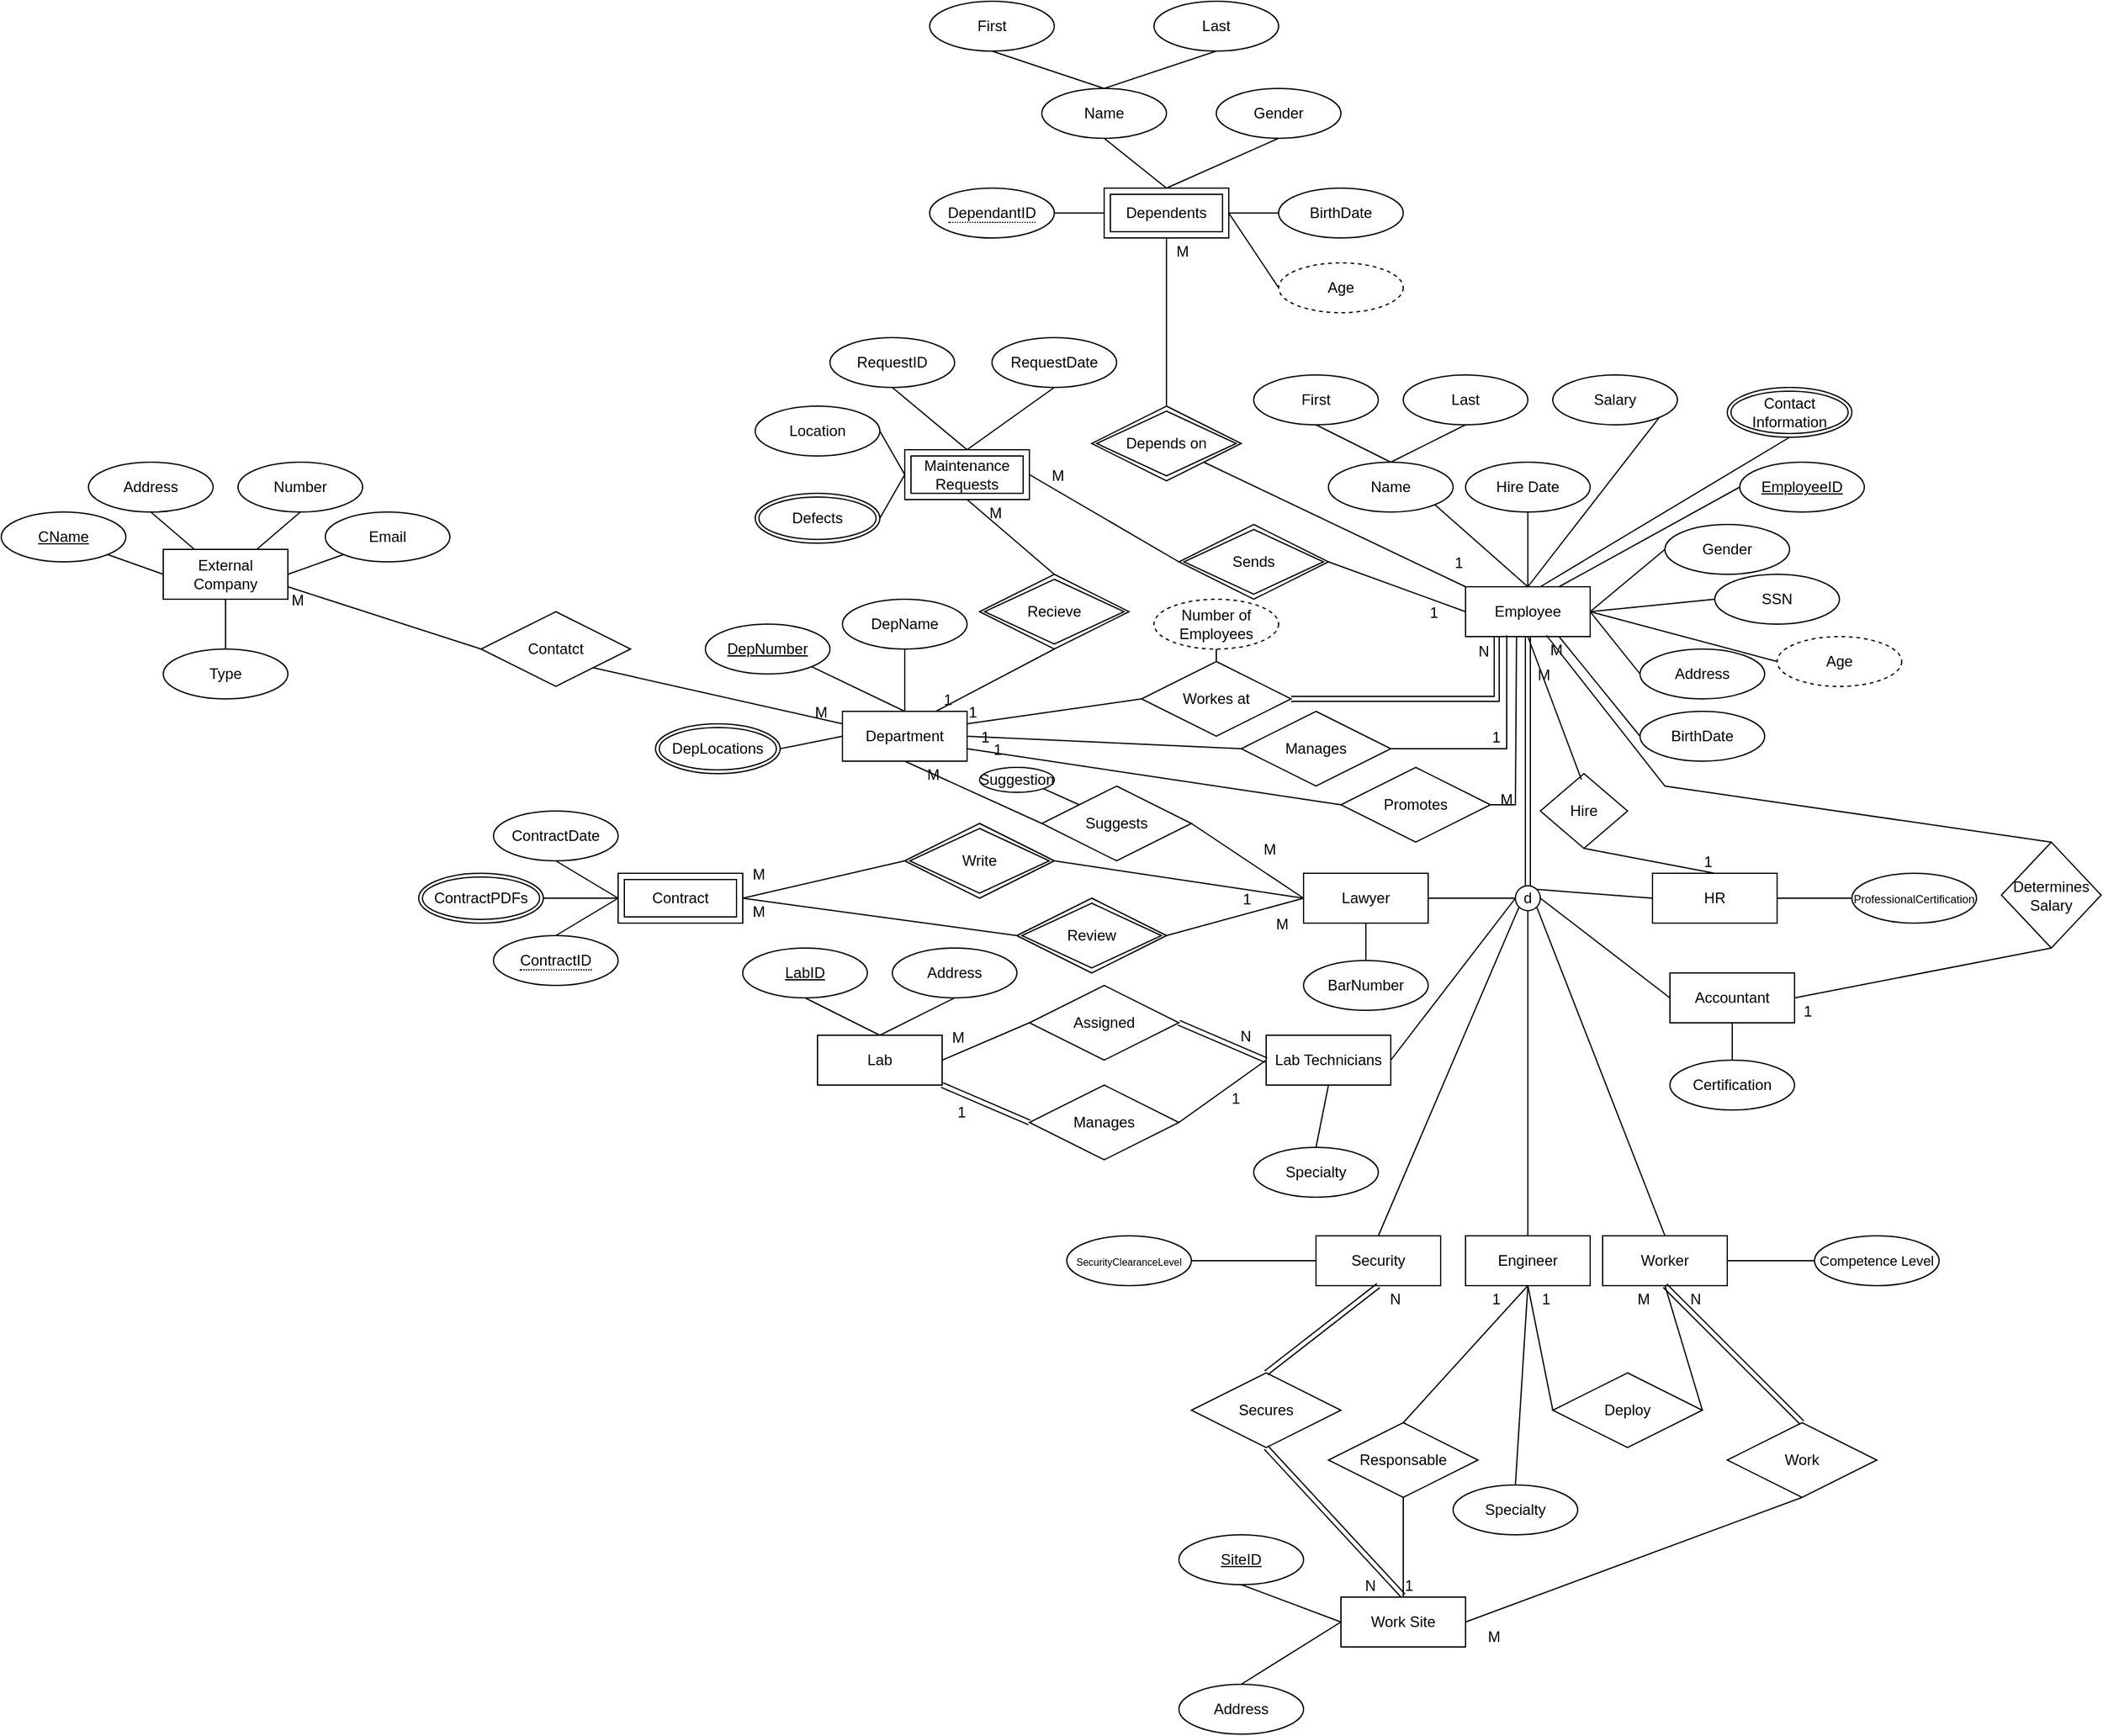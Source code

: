 <mxfile version="21.2.8" type="device">
  <diagram name="Page-1" id="hQ3Wz7WgHiz5P3bQvDpH">
    <mxGraphModel dx="810" dy="469" grid="1" gridSize="10" guides="1" tooltips="1" connect="1" arrows="1" fold="1" page="1" pageScale="1" pageWidth="5000" pageHeight="5000" math="0" shadow="0">
      <root>
        <mxCell id="0" />
        <mxCell id="1" parent="0" />
        <mxCell id="zhcVx_HWICW13ROKuOu6-62" value="Dependents" style="shape=ext;margin=3;double=1;whiteSpace=wrap;html=1;align=center;" parent="1" vertex="1">
          <mxGeometry x="1030" y="700" width="100" height="40" as="geometry" />
        </mxCell>
        <mxCell id="zhcVx_HWICW13ROKuOu6-63" value="&lt;span style=&quot;border-bottom: 1px dotted&quot;&gt;DependantID&lt;/span&gt;" style="ellipse;whiteSpace=wrap;html=1;align=center;" parent="1" vertex="1">
          <mxGeometry x="890" y="700" width="100" height="40" as="geometry" />
        </mxCell>
        <mxCell id="zhcVx_HWICW13ROKuOu6-64" value="Name" style="ellipse;whiteSpace=wrap;html=1;align=center;" parent="1" vertex="1">
          <mxGeometry x="980" y="620" width="100" height="40" as="geometry" />
        </mxCell>
        <mxCell id="zhcVx_HWICW13ROKuOu6-65" value="First" style="ellipse;whiteSpace=wrap;html=1;align=center;" parent="1" vertex="1">
          <mxGeometry x="890" y="550" width="100" height="40" as="geometry" />
        </mxCell>
        <mxCell id="zhcVx_HWICW13ROKuOu6-66" value="Last" style="ellipse;whiteSpace=wrap;html=1;align=center;" parent="1" vertex="1">
          <mxGeometry x="1070" y="550" width="100" height="40" as="geometry" />
        </mxCell>
        <mxCell id="zhcVx_HWICW13ROKuOu6-68" value="Gender" style="ellipse;whiteSpace=wrap;html=1;align=center;" parent="1" vertex="1">
          <mxGeometry x="1120" y="620" width="100" height="40" as="geometry" />
        </mxCell>
        <mxCell id="zhcVx_HWICW13ROKuOu6-69" value="BirthDate" style="ellipse;whiteSpace=wrap;html=1;align=center;" parent="1" vertex="1">
          <mxGeometry x="1170" y="700" width="100" height="40" as="geometry" />
        </mxCell>
        <mxCell id="zhcVx_HWICW13ROKuOu6-70" value="" style="endArrow=none;html=1;rounded=0;entryX=0.5;entryY=0;entryDx=0;entryDy=0;exitX=0.5;exitY=1;exitDx=0;exitDy=0;" parent="1" source="zhcVx_HWICW13ROKuOu6-66" target="zhcVx_HWICW13ROKuOu6-64" edge="1">
          <mxGeometry width="50" height="50" relative="1" as="geometry">
            <mxPoint x="1090" y="760" as="sourcePoint" />
            <mxPoint x="1140" y="710" as="targetPoint" />
          </mxGeometry>
        </mxCell>
        <mxCell id="zhcVx_HWICW13ROKuOu6-71" value="" style="endArrow=none;html=1;rounded=0;entryX=0.5;entryY=1;entryDx=0;entryDy=0;exitX=0.5;exitY=0;exitDx=0;exitDy=0;" parent="1" source="zhcVx_HWICW13ROKuOu6-64" target="zhcVx_HWICW13ROKuOu6-65" edge="1">
          <mxGeometry width="50" height="50" relative="1" as="geometry">
            <mxPoint x="1090" y="760" as="sourcePoint" />
            <mxPoint x="1140" y="710" as="targetPoint" />
          </mxGeometry>
        </mxCell>
        <mxCell id="zhcVx_HWICW13ROKuOu6-72" value="" style="endArrow=none;html=1;rounded=0;entryX=0;entryY=0.5;entryDx=0;entryDy=0;exitX=1;exitY=0.5;exitDx=0;exitDy=0;" parent="1" source="zhcVx_HWICW13ROKuOu6-63" target="zhcVx_HWICW13ROKuOu6-62" edge="1">
          <mxGeometry width="50" height="50" relative="1" as="geometry">
            <mxPoint x="1090" y="760" as="sourcePoint" />
            <mxPoint x="1140" y="710" as="targetPoint" />
          </mxGeometry>
        </mxCell>
        <mxCell id="zhcVx_HWICW13ROKuOu6-73" value="" style="endArrow=none;html=1;rounded=0;entryX=0.5;entryY=1;entryDx=0;entryDy=0;exitX=0.5;exitY=0;exitDx=0;exitDy=0;" parent="1" source="zhcVx_HWICW13ROKuOu6-62" target="zhcVx_HWICW13ROKuOu6-64" edge="1">
          <mxGeometry width="50" height="50" relative="1" as="geometry">
            <mxPoint x="1090" y="760" as="sourcePoint" />
            <mxPoint x="1140" y="710" as="targetPoint" />
          </mxGeometry>
        </mxCell>
        <mxCell id="zhcVx_HWICW13ROKuOu6-74" value="" style="endArrow=none;html=1;rounded=0;entryX=0.5;entryY=1;entryDx=0;entryDy=0;exitX=0.5;exitY=0;exitDx=0;exitDy=0;" parent="1" source="zhcVx_HWICW13ROKuOu6-62" target="zhcVx_HWICW13ROKuOu6-68" edge="1">
          <mxGeometry width="50" height="50" relative="1" as="geometry">
            <mxPoint x="1090" y="760" as="sourcePoint" />
            <mxPoint x="1140" y="710" as="targetPoint" />
          </mxGeometry>
        </mxCell>
        <mxCell id="zhcVx_HWICW13ROKuOu6-75" value="" style="endArrow=none;html=1;rounded=0;entryX=0;entryY=0.5;entryDx=0;entryDy=0;exitX=1;exitY=0.5;exitDx=0;exitDy=0;" parent="1" source="zhcVx_HWICW13ROKuOu6-62" target="zhcVx_HWICW13ROKuOu6-69" edge="1">
          <mxGeometry width="50" height="50" relative="1" as="geometry">
            <mxPoint x="1090" y="760" as="sourcePoint" />
            <mxPoint x="1140" y="710" as="targetPoint" />
          </mxGeometry>
        </mxCell>
        <mxCell id="zhcVx_HWICW13ROKuOu6-76" value="Work Site" style="whiteSpace=wrap;html=1;align=center;" parent="1" vertex="1">
          <mxGeometry x="1220" y="1831" width="100" height="40" as="geometry" />
        </mxCell>
        <mxCell id="zhcVx_HWICW13ROKuOu6-78" value="SiteID" style="ellipse;whiteSpace=wrap;html=1;align=center;fontStyle=4;" parent="1" vertex="1">
          <mxGeometry x="1090" y="1781" width="100" height="40" as="geometry" />
        </mxCell>
        <mxCell id="zhcVx_HWICW13ROKuOu6-79" value="Address" style="ellipse;whiteSpace=wrap;html=1;align=center;" parent="1" vertex="1">
          <mxGeometry x="1090" y="1901" width="100" height="40" as="geometry" />
        </mxCell>
        <mxCell id="zhcVx_HWICW13ROKuOu6-80" value="" style="endArrow=none;html=1;rounded=0;entryX=0.5;entryY=1;entryDx=0;entryDy=0;exitX=0;exitY=0.5;exitDx=0;exitDy=0;" parent="1" source="zhcVx_HWICW13ROKuOu6-76" target="zhcVx_HWICW13ROKuOu6-78" edge="1">
          <mxGeometry width="50" height="50" relative="1" as="geometry">
            <mxPoint x="1320" y="1921" as="sourcePoint" />
            <mxPoint x="1370" y="1871" as="targetPoint" />
          </mxGeometry>
        </mxCell>
        <mxCell id="zhcVx_HWICW13ROKuOu6-81" value="" style="endArrow=none;html=1;rounded=0;entryX=0.5;entryY=0;entryDx=0;entryDy=0;exitX=0;exitY=0.5;exitDx=0;exitDy=0;" parent="1" source="zhcVx_HWICW13ROKuOu6-76" target="zhcVx_HWICW13ROKuOu6-79" edge="1">
          <mxGeometry width="50" height="50" relative="1" as="geometry">
            <mxPoint x="1270" y="1841" as="sourcePoint" />
            <mxPoint x="1190" y="1811" as="targetPoint" />
          </mxGeometry>
        </mxCell>
        <mxCell id="zhcVx_HWICW13ROKuOu6-82" value="Lab" style="whiteSpace=wrap;html=1;align=center;" parent="1" vertex="1">
          <mxGeometry x="800" y="1380" width="100" height="40" as="geometry" />
        </mxCell>
        <mxCell id="zhcVx_HWICW13ROKuOu6-83" value="LabID" style="ellipse;whiteSpace=wrap;html=1;align=center;fontStyle=4;" parent="1" vertex="1">
          <mxGeometry x="740" y="1310" width="100" height="40" as="geometry" />
        </mxCell>
        <mxCell id="zhcVx_HWICW13ROKuOu6-84" value="Address" style="ellipse;whiteSpace=wrap;html=1;align=center;" parent="1" vertex="1">
          <mxGeometry x="860" y="1310" width="100" height="40" as="geometry" />
        </mxCell>
        <mxCell id="zhcVx_HWICW13ROKuOu6-85" value="" style="endArrow=none;html=1;rounded=0;exitX=0.5;exitY=0;exitDx=0;exitDy=0;entryX=0.5;entryY=1;entryDx=0;entryDy=0;" parent="1" source="zhcVx_HWICW13ROKuOu6-82" target="zhcVx_HWICW13ROKuOu6-84" edge="1">
          <mxGeometry width="50" height="50" relative="1" as="geometry">
            <mxPoint x="830" y="1290" as="sourcePoint" />
            <mxPoint x="880" y="1240" as="targetPoint" />
          </mxGeometry>
        </mxCell>
        <mxCell id="zhcVx_HWICW13ROKuOu6-86" value="" style="endArrow=none;html=1;rounded=0;exitX=0.5;exitY=0;exitDx=0;exitDy=0;entryX=0.5;entryY=1;entryDx=0;entryDy=0;" parent="1" source="zhcVx_HWICW13ROKuOu6-82" target="zhcVx_HWICW13ROKuOu6-83" edge="1">
          <mxGeometry width="50" height="50" relative="1" as="geometry">
            <mxPoint x="830" y="1290" as="sourcePoint" />
            <mxPoint x="880" y="1240" as="targetPoint" />
          </mxGeometry>
        </mxCell>
        <mxCell id="zhcVx_HWICW13ROKuOu6-90" value="ContractDate" style="ellipse;whiteSpace=wrap;html=1;align=center;" parent="1" vertex="1">
          <mxGeometry x="540" y="1200" width="100" height="40" as="geometry" />
        </mxCell>
        <mxCell id="zhcVx_HWICW13ROKuOu6-92" value="ContractPDFs" style="ellipse;shape=doubleEllipse;margin=3;whiteSpace=wrap;html=1;align=center;" parent="1" vertex="1">
          <mxGeometry x="480" y="1250" width="100" height="40" as="geometry" />
        </mxCell>
        <mxCell id="zhcVx_HWICW13ROKuOu6-93" value="" style="endArrow=none;html=1;rounded=0;exitX=0.5;exitY=1;exitDx=0;exitDy=0;entryX=0;entryY=0.5;entryDx=0;entryDy=0;" parent="1" source="zhcVx_HWICW13ROKuOu6-90" edge="1">
          <mxGeometry width="50" height="50" relative="1" as="geometry">
            <mxPoint x="620" y="1110" as="sourcePoint" />
            <mxPoint x="640" y="1270" as="targetPoint" />
          </mxGeometry>
        </mxCell>
        <mxCell id="zhcVx_HWICW13ROKuOu6-94" value="" style="endArrow=none;html=1;rounded=0;entryX=0.5;entryY=0;entryDx=0;entryDy=0;exitX=0;exitY=0.5;exitDx=0;exitDy=0;" parent="1" target="DpSQirHrr8RSOz0LgGYw-4" edge="1">
          <mxGeometry width="50" height="50" relative="1" as="geometry">
            <mxPoint x="640" y="1270" as="sourcePoint" />
            <mxPoint x="580" y="1300" as="targetPoint" />
          </mxGeometry>
        </mxCell>
        <mxCell id="zhcVx_HWICW13ROKuOu6-95" value="" style="endArrow=none;html=1;rounded=0;exitX=1;exitY=0.5;exitDx=0;exitDy=0;entryX=0;entryY=0.5;entryDx=0;entryDy=0;" parent="1" source="zhcVx_HWICW13ROKuOu6-92" edge="1">
          <mxGeometry width="50" height="50" relative="1" as="geometry">
            <mxPoint x="620" y="1140" as="sourcePoint" />
            <mxPoint x="640" y="1270" as="targetPoint" />
          </mxGeometry>
        </mxCell>
        <mxCell id="zhcVx_HWICW13ROKuOu6-98" value="RequestDate" style="ellipse;whiteSpace=wrap;html=1;align=center;" parent="1" vertex="1">
          <mxGeometry x="940" y="820" width="100" height="40" as="geometry" />
        </mxCell>
        <mxCell id="zhcVx_HWICW13ROKuOu6-99" value="Location" style="ellipse;whiteSpace=wrap;html=1;align=center;" parent="1" vertex="1">
          <mxGeometry x="750" y="875" width="100" height="40" as="geometry" />
        </mxCell>
        <mxCell id="zhcVx_HWICW13ROKuOu6-100" value="Defects" style="ellipse;shape=doubleEllipse;margin=3;whiteSpace=wrap;html=1;align=center;" parent="1" vertex="1">
          <mxGeometry x="750" y="945" width="100" height="40" as="geometry" />
        </mxCell>
        <mxCell id="zhcVx_HWICW13ROKuOu6-101" value="" style="endArrow=none;html=1;rounded=0;exitX=0.5;exitY=0;exitDx=0;exitDy=0;entryX=0.5;entryY=1;entryDx=0;entryDy=0;" parent="1" edge="1">
          <mxGeometry width="50" height="50" relative="1" as="geometry">
            <mxPoint x="920.0" y="910" as="sourcePoint" />
            <mxPoint x="860.0" y="860" as="targetPoint" />
          </mxGeometry>
        </mxCell>
        <mxCell id="zhcVx_HWICW13ROKuOu6-102" value="" style="endArrow=none;html=1;rounded=0;exitX=0.5;exitY=0;exitDx=0;exitDy=0;entryX=0.5;entryY=1;entryDx=0;entryDy=0;" parent="1" target="zhcVx_HWICW13ROKuOu6-98" edge="1">
          <mxGeometry width="50" height="50" relative="1" as="geometry">
            <mxPoint x="920.0" y="910" as="sourcePoint" />
            <mxPoint x="870" y="870" as="targetPoint" />
          </mxGeometry>
        </mxCell>
        <mxCell id="zhcVx_HWICW13ROKuOu6-103" value="" style="endArrow=none;html=1;rounded=0;exitX=0;exitY=0.5;exitDx=0;exitDy=0;entryX=1;entryY=0.5;entryDx=0;entryDy=0;" parent="1" target="zhcVx_HWICW13ROKuOu6-99" edge="1">
          <mxGeometry width="50" height="50" relative="1" as="geometry">
            <mxPoint x="870.0" y="930" as="sourcePoint" />
            <mxPoint x="750" y="865" as="targetPoint" />
          </mxGeometry>
        </mxCell>
        <mxCell id="zhcVx_HWICW13ROKuOu6-104" value="" style="endArrow=none;html=1;rounded=0;exitX=0;exitY=0.5;exitDx=0;exitDy=0;entryX=1;entryY=0.5;entryDx=0;entryDy=0;" parent="1" target="zhcVx_HWICW13ROKuOu6-100" edge="1">
          <mxGeometry width="50" height="50" relative="1" as="geometry">
            <mxPoint x="870.0" y="930" as="sourcePoint" />
            <mxPoint x="760" y="905" as="targetPoint" />
          </mxGeometry>
        </mxCell>
        <mxCell id="zhcVx_HWICW13ROKuOu6-106" value="Employee" style="whiteSpace=wrap;html=1;align=center;" parent="1" vertex="1">
          <mxGeometry x="1320" y="1020" width="100" height="40" as="geometry" />
        </mxCell>
        <mxCell id="zhcVx_HWICW13ROKuOu6-107" value="Address" style="ellipse;whiteSpace=wrap;html=1;align=center;" parent="1" vertex="1">
          <mxGeometry x="1460" y="1070" width="100" height="40" as="geometry" />
        </mxCell>
        <mxCell id="zhcVx_HWICW13ROKuOu6-108" value="EmployeeID" style="ellipse;whiteSpace=wrap;html=1;align=center;fontStyle=4;" parent="1" vertex="1">
          <mxGeometry x="1540" y="920" width="100" height="40" as="geometry" />
        </mxCell>
        <mxCell id="zhcVx_HWICW13ROKuOu6-109" value="BirthDate" style="ellipse;whiteSpace=wrap;html=1;align=center;" parent="1" vertex="1">
          <mxGeometry x="1460" y="1120" width="100" height="40" as="geometry" />
        </mxCell>
        <mxCell id="zhcVx_HWICW13ROKuOu6-110" value="Age" style="ellipse;whiteSpace=wrap;html=1;align=center;dashed=1;" parent="1" vertex="1">
          <mxGeometry x="1570" y="1060" width="100" height="40" as="geometry" />
        </mxCell>
        <mxCell id="zhcVx_HWICW13ROKuOu6-111" value="Age" style="ellipse;whiteSpace=wrap;html=1;align=center;dashed=1;" parent="1" vertex="1">
          <mxGeometry x="1170" y="760" width="100" height="40" as="geometry" />
        </mxCell>
        <mxCell id="zhcVx_HWICW13ROKuOu6-112" value="" style="endArrow=none;html=1;rounded=0;entryX=1;entryY=0.5;entryDx=0;entryDy=0;exitX=0;exitY=0.5;exitDx=0;exitDy=0;" parent="1" source="zhcVx_HWICW13ROKuOu6-111" target="zhcVx_HWICW13ROKuOu6-62" edge="1">
          <mxGeometry width="50" height="50" relative="1" as="geometry">
            <mxPoint x="1230" y="840" as="sourcePoint" />
            <mxPoint x="1280" y="790" as="targetPoint" />
          </mxGeometry>
        </mxCell>
        <mxCell id="zhcVx_HWICW13ROKuOu6-114" value="Contact&lt;br&gt;Information" style="ellipse;shape=doubleEllipse;margin=3;whiteSpace=wrap;html=1;align=center;" parent="1" vertex="1">
          <mxGeometry x="1530" y="860" width="100" height="40" as="geometry" />
        </mxCell>
        <mxCell id="zhcVx_HWICW13ROKuOu6-115" value="SSN" style="ellipse;whiteSpace=wrap;html=1;align=center;" parent="1" vertex="1">
          <mxGeometry x="1520" y="1010" width="100" height="40" as="geometry" />
        </mxCell>
        <mxCell id="zhcVx_HWICW13ROKuOu6-116" value="Hire Date" style="ellipse;whiteSpace=wrap;html=1;align=center;" parent="1" vertex="1">
          <mxGeometry x="1320" y="920" width="100" height="40" as="geometry" />
        </mxCell>
        <mxCell id="zhcVx_HWICW13ROKuOu6-117" value="Salary" style="ellipse;whiteSpace=wrap;html=1;align=center;" parent="1" vertex="1">
          <mxGeometry x="1390" y="850" width="100" height="40" as="geometry" />
        </mxCell>
        <mxCell id="zhcVx_HWICW13ROKuOu6-118" value="Gender" style="ellipse;whiteSpace=wrap;html=1;align=center;" parent="1" vertex="1">
          <mxGeometry x="1480" y="970" width="100" height="40" as="geometry" />
        </mxCell>
        <mxCell id="zhcVx_HWICW13ROKuOu6-119" value="Name" style="ellipse;whiteSpace=wrap;html=1;align=center;" parent="1" vertex="1">
          <mxGeometry x="1210" y="920" width="100" height="40" as="geometry" />
        </mxCell>
        <mxCell id="zhcVx_HWICW13ROKuOu6-120" value="First" style="ellipse;whiteSpace=wrap;html=1;align=center;" parent="1" vertex="1">
          <mxGeometry x="1150" y="850" width="100" height="40" as="geometry" />
        </mxCell>
        <mxCell id="zhcVx_HWICW13ROKuOu6-121" value="Last" style="ellipse;whiteSpace=wrap;html=1;align=center;" parent="1" vertex="1">
          <mxGeometry x="1270" y="850" width="100" height="40" as="geometry" />
        </mxCell>
        <mxCell id="zhcVx_HWICW13ROKuOu6-123" value="" style="endArrow=none;html=1;rounded=0;exitX=0.5;exitY=0;exitDx=0;exitDy=0;entryX=0.5;entryY=1;entryDx=0;entryDy=0;" parent="1" source="zhcVx_HWICW13ROKuOu6-119" target="zhcVx_HWICW13ROKuOu6-121" edge="1">
          <mxGeometry width="50" height="50" relative="1" as="geometry">
            <mxPoint x="1440" y="940" as="sourcePoint" />
            <mxPoint x="1490" y="890" as="targetPoint" />
          </mxGeometry>
        </mxCell>
        <mxCell id="zhcVx_HWICW13ROKuOu6-124" value="" style="endArrow=none;html=1;rounded=0;exitX=0.5;exitY=0;exitDx=0;exitDy=0;entryX=0.5;entryY=1;entryDx=0;entryDy=0;" parent="1" source="zhcVx_HWICW13ROKuOu6-119" target="zhcVx_HWICW13ROKuOu6-120" edge="1">
          <mxGeometry width="50" height="50" relative="1" as="geometry">
            <mxPoint x="1270" y="930" as="sourcePoint" />
            <mxPoint x="1330" y="900" as="targetPoint" />
          </mxGeometry>
        </mxCell>
        <mxCell id="zhcVx_HWICW13ROKuOu6-125" value="" style="endArrow=none;html=1;rounded=0;entryX=1;entryY=1;entryDx=0;entryDy=0;exitX=0.5;exitY=0;exitDx=0;exitDy=0;" parent="1" source="zhcVx_HWICW13ROKuOu6-106" target="zhcVx_HWICW13ROKuOu6-119" edge="1">
          <mxGeometry width="50" height="50" relative="1" as="geometry">
            <mxPoint x="1430" y="1120" as="sourcePoint" />
            <mxPoint x="1480" y="1070" as="targetPoint" />
          </mxGeometry>
        </mxCell>
        <mxCell id="zhcVx_HWICW13ROKuOu6-126" value="" style="endArrow=none;html=1;rounded=0;entryX=0.5;entryY=1;entryDx=0;entryDy=0;exitX=0.5;exitY=0;exitDx=0;exitDy=0;" parent="1" source="zhcVx_HWICW13ROKuOu6-106" target="zhcVx_HWICW13ROKuOu6-116" edge="1">
          <mxGeometry width="50" height="50" relative="1" as="geometry">
            <mxPoint x="1380" y="1030" as="sourcePoint" />
            <mxPoint x="1305" y="964" as="targetPoint" />
          </mxGeometry>
        </mxCell>
        <mxCell id="zhcVx_HWICW13ROKuOu6-127" value="" style="endArrow=none;html=1;rounded=0;entryX=1;entryY=1;entryDx=0;entryDy=0;exitX=0.5;exitY=0;exitDx=0;exitDy=0;" parent="1" source="zhcVx_HWICW13ROKuOu6-106" target="zhcVx_HWICW13ROKuOu6-117" edge="1">
          <mxGeometry width="50" height="50" relative="1" as="geometry">
            <mxPoint x="1380" y="990" as="sourcePoint" />
            <mxPoint x="1380" y="970" as="targetPoint" />
          </mxGeometry>
        </mxCell>
        <mxCell id="zhcVx_HWICW13ROKuOu6-128" value="" style="endArrow=none;html=1;rounded=0;entryX=0;entryY=0.5;entryDx=0;entryDy=0;exitX=1;exitY=0.5;exitDx=0;exitDy=0;" parent="1" source="zhcVx_HWICW13ROKuOu6-106" target="zhcVx_HWICW13ROKuOu6-118" edge="1">
          <mxGeometry width="50" height="50" relative="1" as="geometry">
            <mxPoint x="1380" y="1030" as="sourcePoint" />
            <mxPoint x="1455" y="964" as="targetPoint" />
          </mxGeometry>
        </mxCell>
        <mxCell id="zhcVx_HWICW13ROKuOu6-129" value="" style="endArrow=none;html=1;rounded=0;entryX=0;entryY=0.5;entryDx=0;entryDy=0;exitX=1;exitY=0.5;exitDx=0;exitDy=0;" parent="1" source="zhcVx_HWICW13ROKuOu6-106" target="zhcVx_HWICW13ROKuOu6-115" edge="1">
          <mxGeometry width="50" height="50" relative="1" as="geometry">
            <mxPoint x="1380" y="1030" as="sourcePoint" />
            <mxPoint x="1470" y="1000" as="targetPoint" />
          </mxGeometry>
        </mxCell>
        <mxCell id="zhcVx_HWICW13ROKuOu6-130" value="" style="endArrow=none;html=1;rounded=0;entryX=0;entryY=0.5;entryDx=0;entryDy=0;exitX=1;exitY=0.5;exitDx=0;exitDy=0;" parent="1" source="zhcVx_HWICW13ROKuOu6-106" target="zhcVx_HWICW13ROKuOu6-107" edge="1">
          <mxGeometry width="50" height="50" relative="1" as="geometry">
            <mxPoint x="1430" y="1050" as="sourcePoint" />
            <mxPoint x="1470" y="1050" as="targetPoint" />
          </mxGeometry>
        </mxCell>
        <mxCell id="zhcVx_HWICW13ROKuOu6-131" value="" style="endArrow=none;html=1;rounded=0;entryX=0;entryY=0.5;entryDx=0;entryDy=0;exitX=0.75;exitY=1;exitDx=0;exitDy=0;" parent="1" source="zhcVx_HWICW13ROKuOu6-106" target="zhcVx_HWICW13ROKuOu6-109" edge="1">
          <mxGeometry width="50" height="50" relative="1" as="geometry">
            <mxPoint x="1430" y="1050" as="sourcePoint" />
            <mxPoint x="1470" y="1100" as="targetPoint" />
          </mxGeometry>
        </mxCell>
        <mxCell id="zhcVx_HWICW13ROKuOu6-132" value="" style="endArrow=none;html=1;rounded=0;exitX=0.5;exitY=1;exitDx=0;exitDy=0;" parent="1" source="zhcVx_HWICW13ROKuOu6-114" edge="1">
          <mxGeometry width="50" height="50" relative="1" as="geometry">
            <mxPoint x="1405" y="1070" as="sourcePoint" />
            <mxPoint x="1380" y="1020" as="targetPoint" />
          </mxGeometry>
        </mxCell>
        <mxCell id="zhcVx_HWICW13ROKuOu6-133" value="" style="endArrow=none;html=1;rounded=0;entryX=0.75;entryY=0;entryDx=0;entryDy=0;exitX=0;exitY=0.5;exitDx=0;exitDy=0;" parent="1" source="zhcVx_HWICW13ROKuOu6-108" target="zhcVx_HWICW13ROKuOu6-106" edge="1">
          <mxGeometry width="50" height="50" relative="1" as="geometry">
            <mxPoint x="1300" y="1000" as="sourcePoint" />
            <mxPoint x="1330" y="1050" as="targetPoint" />
          </mxGeometry>
        </mxCell>
        <mxCell id="zhcVx_HWICW13ROKuOu6-134" value="" style="endArrow=none;html=1;rounded=0;exitX=0;exitY=0.5;exitDx=0;exitDy=0;entryX=1;entryY=0.5;entryDx=0;entryDy=0;" parent="1" source="zhcVx_HWICW13ROKuOu6-110" target="zhcVx_HWICW13ROKuOu6-106" edge="1">
          <mxGeometry width="50" height="50" relative="1" as="geometry">
            <mxPoint x="1270" y="1020" as="sourcePoint" />
            <mxPoint x="1320" y="970" as="targetPoint" />
          </mxGeometry>
        </mxCell>
        <mxCell id="zhcVx_HWICW13ROKuOu6-135" value="Engineer" style="whiteSpace=wrap;html=1;align=center;" parent="1" vertex="1">
          <mxGeometry x="1320" y="1541" width="100" height="40" as="geometry" />
        </mxCell>
        <mxCell id="zhcVx_HWICW13ROKuOu6-139" value="d" style="ellipse;whiteSpace=wrap;html=1;aspect=fixed;" parent="1" vertex="1">
          <mxGeometry x="1360" y="1260" width="20" height="20" as="geometry" />
        </mxCell>
        <mxCell id="zhcVx_HWICW13ROKuOu6-141" value="" style="endArrow=none;html=1;rounded=0;entryX=0.5;entryY=1;entryDx=0;entryDy=0;exitX=0.5;exitY=0;exitDx=0;exitDy=0;" parent="1" source="zhcVx_HWICW13ROKuOu6-135" target="zhcVx_HWICW13ROKuOu6-139" edge="1">
          <mxGeometry width="50" height="50" relative="1" as="geometry">
            <mxPoint x="1430" y="1280" as="sourcePoint" />
            <mxPoint x="1480" y="1230" as="targetPoint" />
          </mxGeometry>
        </mxCell>
        <mxCell id="zhcVx_HWICW13ROKuOu6-143" value="Worker" style="whiteSpace=wrap;html=1;align=center;" parent="1" vertex="1">
          <mxGeometry x="1430" y="1541" width="100" height="40" as="geometry" />
        </mxCell>
        <mxCell id="zhcVx_HWICW13ROKuOu6-144" value="Lab Technicians" style="whiteSpace=wrap;html=1;align=center;" parent="1" vertex="1">
          <mxGeometry x="1160" y="1380" width="100" height="40" as="geometry" />
        </mxCell>
        <mxCell id="zhcVx_HWICW13ROKuOu6-145" value="HR" style="whiteSpace=wrap;html=1;align=center;" parent="1" vertex="1">
          <mxGeometry x="1470" y="1250" width="100" height="40" as="geometry" />
        </mxCell>
        <mxCell id="zhcVx_HWICW13ROKuOu6-146" value="Security" style="whiteSpace=wrap;html=1;align=center;" parent="1" vertex="1">
          <mxGeometry x="1200" y="1541" width="100" height="40" as="geometry" />
        </mxCell>
        <mxCell id="zhcVx_HWICW13ROKuOu6-147" value="Lawyer" style="whiteSpace=wrap;html=1;align=center;" parent="1" vertex="1">
          <mxGeometry x="1190" y="1250" width="100" height="40" as="geometry" />
        </mxCell>
        <mxCell id="zhcVx_HWICW13ROKuOu6-148" value="Accountant" style="whiteSpace=wrap;html=1;align=center;" parent="1" vertex="1">
          <mxGeometry x="1484" y="1330" width="100" height="40" as="geometry" />
        </mxCell>
        <mxCell id="zhcVx_HWICW13ROKuOu6-149" value="" style="endArrow=none;html=1;rounded=0;exitX=0;exitY=0.5;exitDx=0;exitDy=0;entryX=1;entryY=0.5;entryDx=0;entryDy=0;" parent="1" source="zhcVx_HWICW13ROKuOu6-148" target="zhcVx_HWICW13ROKuOu6-139" edge="1">
          <mxGeometry relative="1" as="geometry">
            <mxPoint x="1330" y="1270" as="sourcePoint" />
            <mxPoint x="1490" y="1270" as="targetPoint" />
          </mxGeometry>
        </mxCell>
        <mxCell id="zhcVx_HWICW13ROKuOu6-150" value="" style="endArrow=none;html=1;rounded=0;exitX=1;exitY=1;exitDx=0;exitDy=0;entryX=0.5;entryY=0;entryDx=0;entryDy=0;" parent="1" source="zhcVx_HWICW13ROKuOu6-139" target="zhcVx_HWICW13ROKuOu6-143" edge="1">
          <mxGeometry relative="1" as="geometry">
            <mxPoint x="1270" y="1350" as="sourcePoint" />
            <mxPoint x="1373" y="1287" as="targetPoint" />
          </mxGeometry>
        </mxCell>
        <mxCell id="zhcVx_HWICW13ROKuOu6-151" value="" style="endArrow=none;html=1;rounded=0;entryX=0;entryY=0.5;entryDx=0;entryDy=0;exitX=1;exitY=0;exitDx=0;exitDy=0;" parent="1" source="zhcVx_HWICW13ROKuOu6-139" target="zhcVx_HWICW13ROKuOu6-145" edge="1">
          <mxGeometry relative="1" as="geometry">
            <mxPoint x="1400" y="1200" as="sourcePoint" />
            <mxPoint x="1490" y="1350" as="targetPoint" />
          </mxGeometry>
        </mxCell>
        <mxCell id="zhcVx_HWICW13ROKuOu6-152" value="" style="endArrow=none;html=1;rounded=0;exitX=1;exitY=0.5;exitDx=0;exitDy=0;entryX=0;entryY=0.5;entryDx=0;entryDy=0;" parent="1" source="zhcVx_HWICW13ROKuOu6-144" target="zhcVx_HWICW13ROKuOu6-139" edge="1">
          <mxGeometry relative="1" as="geometry">
            <mxPoint x="1390" y="1280" as="sourcePoint" />
            <mxPoint x="1487" y="1311" as="targetPoint" />
          </mxGeometry>
        </mxCell>
        <mxCell id="zhcVx_HWICW13ROKuOu6-153" value="" style="endArrow=none;html=1;rounded=0;exitX=1;exitY=0.5;exitDx=0;exitDy=0;entryX=0;entryY=0.5;entryDx=0;entryDy=0;" parent="1" source="zhcVx_HWICW13ROKuOu6-147" target="zhcVx_HWICW13ROKuOu6-139" edge="1">
          <mxGeometry relative="1" as="geometry">
            <mxPoint x="1270" y="1310" as="sourcePoint" />
            <mxPoint x="1340" y="1230" as="targetPoint" />
          </mxGeometry>
        </mxCell>
        <mxCell id="zhcVx_HWICW13ROKuOu6-154" value="" style="endArrow=none;html=1;rounded=0;exitX=0;exitY=1;exitDx=0;exitDy=0;entryX=0.5;entryY=0;entryDx=0;entryDy=0;" parent="1" source="zhcVx_HWICW13ROKuOu6-139" target="zhcVx_HWICW13ROKuOu6-146" edge="1">
          <mxGeometry relative="1" as="geometry">
            <mxPoint x="1280" y="1240" as="sourcePoint" />
            <mxPoint x="1373" y="1273" as="targetPoint" />
          </mxGeometry>
        </mxCell>
        <mxCell id="zhcVx_HWICW13ROKuOu6-155" value="Deploy" style="shape=rhombus;perimeter=rhombusPerimeter;whiteSpace=wrap;html=1;align=center;" parent="1" vertex="1">
          <mxGeometry x="1390" y="1651" width="120" height="60" as="geometry" />
        </mxCell>
        <mxCell id="zhcVx_HWICW13ROKuOu6-159" value="" style="shape=link;html=1;rounded=0;entryX=0.5;entryY=1;entryDx=0;entryDy=0;exitX=0.5;exitY=0;exitDx=0;exitDy=0;" parent="1" source="zhcVx_HWICW13ROKuOu6-139" target="zhcVx_HWICW13ROKuOu6-106" edge="1">
          <mxGeometry relative="1" as="geometry">
            <mxPoint x="1350" y="1170" as="sourcePoint" />
            <mxPoint x="1510" y="1170" as="targetPoint" />
          </mxGeometry>
        </mxCell>
        <mxCell id="zhcVx_HWICW13ROKuOu6-160" value="" style="resizable=0;html=1;whiteSpace=wrap;align=right;verticalAlign=bottom;" parent="zhcVx_HWICW13ROKuOu6-159" connectable="0" vertex="1">
          <mxGeometry x="1" relative="1" as="geometry" />
        </mxCell>
        <mxCell id="zhcVx_HWICW13ROKuOu6-163" value="" style="endArrow=none;html=1;rounded=0;exitX=0;exitY=0.5;exitDx=0;exitDy=0;entryX=0.5;entryY=1;entryDx=0;entryDy=0;" parent="1" source="zhcVx_HWICW13ROKuOu6-155" target="zhcVx_HWICW13ROKuOu6-135" edge="1">
          <mxGeometry relative="1" as="geometry">
            <mxPoint x="1350" y="1561" as="sourcePoint" />
            <mxPoint x="1510" y="1561" as="targetPoint" />
          </mxGeometry>
        </mxCell>
        <mxCell id="zhcVx_HWICW13ROKuOu6-164" value="1" style="resizable=0;html=1;whiteSpace=wrap;align=right;verticalAlign=bottom;" parent="zhcVx_HWICW13ROKuOu6-163" connectable="0" vertex="1">
          <mxGeometry x="1" relative="1" as="geometry">
            <mxPoint x="20" y="20" as="offset" />
          </mxGeometry>
        </mxCell>
        <mxCell id="zhcVx_HWICW13ROKuOu6-171" value="1" style="resizable=0;html=1;whiteSpace=wrap;align=right;verticalAlign=bottom;" parent="zhcVx_HWICW13ROKuOu6-163" connectable="0" vertex="1">
          <mxGeometry x="1" relative="1" as="geometry">
            <mxPoint x="-20" y="20" as="offset" />
          </mxGeometry>
        </mxCell>
        <mxCell id="zhcVx_HWICW13ROKuOu6-173" value="1" style="resizable=0;html=1;whiteSpace=wrap;align=right;verticalAlign=bottom;" parent="zhcVx_HWICW13ROKuOu6-163" connectable="0" vertex="1">
          <mxGeometry x="1" relative="1" as="geometry">
            <mxPoint x="-90" y="250" as="offset" />
          </mxGeometry>
        </mxCell>
        <mxCell id="zhcVx_HWICW13ROKuOu6-202" value="1" style="resizable=0;html=1;whiteSpace=wrap;align=right;verticalAlign=bottom;" parent="zhcVx_HWICW13ROKuOu6-163" connectable="0" vertex="1">
          <mxGeometry x="1" relative="1" as="geometry">
            <mxPoint x="150" y="-331" as="offset" />
          </mxGeometry>
        </mxCell>
        <mxCell id="zhcVx_HWICW13ROKuOu6-203" value="M" style="resizable=0;html=1;whiteSpace=wrap;align=right;verticalAlign=bottom;" parent="zhcVx_HWICW13ROKuOu6-163" connectable="0" vertex="1">
          <mxGeometry x="1" relative="1" as="geometry">
            <mxPoint x="20" y="-481" as="offset" />
          </mxGeometry>
        </mxCell>
        <mxCell id="zhcVx_HWICW13ROKuOu6-227" value="1" style="resizable=0;html=1;whiteSpace=wrap;align=right;verticalAlign=bottom;" parent="zhcVx_HWICW13ROKuOu6-163" connectable="0" vertex="1">
          <mxGeometry x="1" relative="1" as="geometry">
            <mxPoint x="-440" y="-451" as="offset" />
          </mxGeometry>
        </mxCell>
        <mxCell id="zhcVx_HWICW13ROKuOu6-228" value="M" style="resizable=0;html=1;whiteSpace=wrap;align=right;verticalAlign=bottom;" parent="zhcVx_HWICW13ROKuOu6-163" connectable="0" vertex="1">
          <mxGeometry x="1" relative="1" as="geometry">
            <mxPoint x="-200" y="-341" as="offset" />
          </mxGeometry>
        </mxCell>
        <mxCell id="zhcVx_HWICW13ROKuOu6-229" value="M" style="resizable=0;html=1;whiteSpace=wrap;align=right;verticalAlign=bottom;" parent="zhcVx_HWICW13ROKuOu6-163" connectable="0" vertex="1">
          <mxGeometry x="1" relative="1" as="geometry">
            <mxPoint x="-470" y="-401" as="offset" />
          </mxGeometry>
        </mxCell>
        <mxCell id="zhcVx_HWICW13ROKuOu6-233" value="M" style="resizable=0;html=1;whiteSpace=wrap;align=right;verticalAlign=bottom;" parent="zhcVx_HWICW13ROKuOu6-163" connectable="0" vertex="1">
          <mxGeometry x="1" relative="1" as="geometry">
            <mxPoint x="-190" y="-281" as="offset" />
          </mxGeometry>
        </mxCell>
        <mxCell id="zhcVx_HWICW13ROKuOu6-234" value="M" style="resizable=0;html=1;whiteSpace=wrap;align=right;verticalAlign=bottom;" parent="zhcVx_HWICW13ROKuOu6-163" connectable="0" vertex="1">
          <mxGeometry x="1" relative="1" as="geometry">
            <mxPoint x="-610" y="-291" as="offset" />
          </mxGeometry>
        </mxCell>
        <mxCell id="zhcVx_HWICW13ROKuOu6-238" value="M" style="resizable=0;html=1;whiteSpace=wrap;align=right;verticalAlign=bottom;" parent="zhcVx_HWICW13ROKuOu6-163" connectable="0" vertex="1">
          <mxGeometry x="1" relative="1" as="geometry">
            <mxPoint x="-610" y="-321" as="offset" />
          </mxGeometry>
        </mxCell>
        <mxCell id="zhcVx_HWICW13ROKuOu6-239" value="1" style="resizable=0;html=1;whiteSpace=wrap;align=right;verticalAlign=bottom;" parent="zhcVx_HWICW13ROKuOu6-163" connectable="0" vertex="1">
          <mxGeometry x="1" relative="1" as="geometry">
            <mxPoint x="-220" y="-301" as="offset" />
          </mxGeometry>
        </mxCell>
        <mxCell id="nu0V4V_Gl1b4eorJf1zw-17" value="1" style="resizable=0;html=1;whiteSpace=wrap;align=right;verticalAlign=bottom;" parent="zhcVx_HWICW13ROKuOu6-163" connectable="0" vertex="1">
          <mxGeometry x="1" relative="1" as="geometry">
            <mxPoint x="230" y="-211" as="offset" />
          </mxGeometry>
        </mxCell>
        <mxCell id="nu0V4V_Gl1b4eorJf1zw-19" value="M" style="resizable=0;html=1;whiteSpace=wrap;align=right;verticalAlign=bottom;" parent="zhcVx_HWICW13ROKuOu6-163" connectable="0" vertex="1">
          <mxGeometry x="1" relative="1" as="geometry">
            <mxPoint x="30" y="-501" as="offset" />
          </mxGeometry>
        </mxCell>
        <mxCell id="nu0V4V_Gl1b4eorJf1zw-27" value="1" style="resizable=0;html=1;whiteSpace=wrap;align=right;verticalAlign=bottom;" parent="zhcVx_HWICW13ROKuOu6-163" connectable="0" vertex="1">
          <mxGeometry x="1" relative="1" as="geometry">
            <mxPoint x="-70" y="-531" as="offset" />
          </mxGeometry>
        </mxCell>
        <mxCell id="nu0V4V_Gl1b4eorJf1zw-28" value="M" style="resizable=0;html=1;whiteSpace=wrap;align=right;verticalAlign=bottom;" parent="zhcVx_HWICW13ROKuOu6-163" connectable="0" vertex="1">
          <mxGeometry x="1" relative="1" as="geometry">
            <mxPoint x="-370" y="-641" as="offset" />
          </mxGeometry>
        </mxCell>
        <mxCell id="nu0V4V_Gl1b4eorJf1zw-32" value="M" style="resizable=0;html=1;whiteSpace=wrap;align=right;verticalAlign=bottom;" parent="zhcVx_HWICW13ROKuOu6-163" connectable="0" vertex="1">
          <mxGeometry x="1" relative="1" as="geometry">
            <mxPoint x="-420" y="-611" as="offset" />
          </mxGeometry>
        </mxCell>
        <mxCell id="nu0V4V_Gl1b4eorJf1zw-33" value="1" style="resizable=0;html=1;whiteSpace=wrap;align=right;verticalAlign=bottom;" parent="zhcVx_HWICW13ROKuOu6-163" connectable="0" vertex="1">
          <mxGeometry x="1" relative="1" as="geometry">
            <mxPoint x="-460" y="-461" as="offset" />
          </mxGeometry>
        </mxCell>
        <mxCell id="nu0V4V_Gl1b4eorJf1zw-37" value="1" style="resizable=0;html=1;whiteSpace=wrap;align=right;verticalAlign=bottom;" parent="zhcVx_HWICW13ROKuOu6-163" connectable="0" vertex="1">
          <mxGeometry x="1" relative="1" as="geometry">
            <mxPoint x="-50" y="-571" as="offset" />
          </mxGeometry>
        </mxCell>
        <mxCell id="nu0V4V_Gl1b4eorJf1zw-38" value="M" style="resizable=0;html=1;whiteSpace=wrap;align=right;verticalAlign=bottom;" parent="zhcVx_HWICW13ROKuOu6-163" connectable="0" vertex="1">
          <mxGeometry x="1" relative="1" as="geometry">
            <mxPoint x="-270" y="-821" as="offset" />
          </mxGeometry>
        </mxCell>
        <mxCell id="nu0V4V_Gl1b4eorJf1zw-42" value="1" style="resizable=0;html=1;whiteSpace=wrap;align=right;verticalAlign=bottom;" parent="zhcVx_HWICW13ROKuOu6-163" connectable="0" vertex="1">
          <mxGeometry x="1" relative="1" as="geometry">
            <mxPoint x="-20" y="-431" as="offset" />
          </mxGeometry>
        </mxCell>
        <mxCell id="nu0V4V_Gl1b4eorJf1zw-43" value="1" style="resizable=0;html=1;whiteSpace=wrap;align=right;verticalAlign=bottom;" parent="zhcVx_HWICW13ROKuOu6-163" connectable="0" vertex="1">
          <mxGeometry x="1" relative="1" as="geometry">
            <mxPoint x="-430" y="-431" as="offset" />
          </mxGeometry>
        </mxCell>
        <mxCell id="nu0V4V_Gl1b4eorJf1zw-68" value="M" style="resizable=0;html=1;whiteSpace=wrap;align=right;verticalAlign=bottom;" parent="zhcVx_HWICW13ROKuOu6-163" connectable="0" vertex="1">
          <mxGeometry x="1" relative="1" as="geometry">
            <mxPoint x="-560" y="-451" as="offset" />
          </mxGeometry>
        </mxCell>
        <mxCell id="nu0V4V_Gl1b4eorJf1zw-69" value="M" style="resizable=0;html=1;whiteSpace=wrap;align=right;verticalAlign=bottom;" parent="zhcVx_HWICW13ROKuOu6-163" connectable="0" vertex="1">
          <mxGeometry x="1" relative="1" as="geometry">
            <mxPoint x="-980" y="-541" as="offset" />
          </mxGeometry>
        </mxCell>
        <mxCell id="nu0V4V_Gl1b4eorJf1zw-79" value="1" style="resizable=0;html=1;whiteSpace=wrap;align=right;verticalAlign=bottom;" parent="zhcVx_HWICW13ROKuOu6-163" connectable="0" vertex="1">
          <mxGeometry x="1" relative="1" as="geometry">
            <mxPoint x="-420" y="-421" as="offset" />
          </mxGeometry>
        </mxCell>
        <mxCell id="nu0V4V_Gl1b4eorJf1zw-80" value="M" style="resizable=0;html=1;whiteSpace=wrap;align=right;verticalAlign=bottom;" parent="zhcVx_HWICW13ROKuOu6-163" connectable="0" vertex="1">
          <mxGeometry x="1" relative="1" as="geometry">
            <mxPoint x="-10" y="-381" as="offset" />
          </mxGeometry>
        </mxCell>
        <mxCell id="zhcVx_HWICW13ROKuOu6-165" value="" style="endArrow=none;html=1;rounded=0;exitX=1;exitY=0.5;exitDx=0;exitDy=0;entryX=0.5;entryY=1;entryDx=0;entryDy=0;" parent="1" source="zhcVx_HWICW13ROKuOu6-155" target="zhcVx_HWICW13ROKuOu6-143" edge="1">
          <mxGeometry relative="1" as="geometry">
            <mxPoint x="1350" y="1561" as="sourcePoint" />
            <mxPoint x="1510" y="1561" as="targetPoint" />
          </mxGeometry>
        </mxCell>
        <mxCell id="zhcVx_HWICW13ROKuOu6-166" value="M" style="resizable=0;html=1;whiteSpace=wrap;align=right;verticalAlign=bottom;" parent="zhcVx_HWICW13ROKuOu6-165" connectable="0" vertex="1">
          <mxGeometry x="1" relative="1" as="geometry">
            <mxPoint x="-10" y="20" as="offset" />
          </mxGeometry>
        </mxCell>
        <mxCell id="zhcVx_HWICW13ROKuOu6-168" value="Responsable" style="shape=rhombus;perimeter=rhombusPerimeter;whiteSpace=wrap;html=1;align=center;" parent="1" vertex="1">
          <mxGeometry x="1210" y="1691" width="120" height="60" as="geometry" />
        </mxCell>
        <mxCell id="zhcVx_HWICW13ROKuOu6-170" value="" style="endArrow=none;html=1;rounded=0;exitX=0.5;exitY=0;exitDx=0;exitDy=0;" parent="1" source="zhcVx_HWICW13ROKuOu6-168" edge="1">
          <mxGeometry relative="1" as="geometry">
            <mxPoint x="1170" y="1681" as="sourcePoint" />
            <mxPoint x="1370" y="1581" as="targetPoint" />
          </mxGeometry>
        </mxCell>
        <mxCell id="zhcVx_HWICW13ROKuOu6-172" value="" style="endArrow=none;html=1;rounded=0;exitX=0.5;exitY=0;exitDx=0;exitDy=0;entryX=0.5;entryY=1;entryDx=0;entryDy=0;" parent="1" source="zhcVx_HWICW13ROKuOu6-76" target="zhcVx_HWICW13ROKuOu6-168" edge="1">
          <mxGeometry relative="1" as="geometry">
            <mxPoint x="1280" y="1761" as="sourcePoint" />
            <mxPoint x="1440" y="1761" as="targetPoint" />
          </mxGeometry>
        </mxCell>
        <mxCell id="zhcVx_HWICW13ROKuOu6-174" value="Work" style="shape=rhombus;perimeter=rhombusPerimeter;whiteSpace=wrap;html=1;align=center;" parent="1" vertex="1">
          <mxGeometry x="1530" y="1691" width="120" height="60" as="geometry" />
        </mxCell>
        <mxCell id="zhcVx_HWICW13ROKuOu6-178" value="" style="endArrow=none;html=1;rounded=0;exitX=0.5;exitY=1;exitDx=0;exitDy=0;entryX=1;entryY=0.5;entryDx=0;entryDy=0;" parent="1" source="zhcVx_HWICW13ROKuOu6-174" target="zhcVx_HWICW13ROKuOu6-76" edge="1">
          <mxGeometry relative="1" as="geometry">
            <mxPoint x="1600" y="1701" as="sourcePoint" />
            <mxPoint x="1490" y="1591" as="targetPoint" />
          </mxGeometry>
        </mxCell>
        <mxCell id="zhcVx_HWICW13ROKuOu6-180" value="M" style="resizable=0;html=1;whiteSpace=wrap;align=right;verticalAlign=bottom;" parent="zhcVx_HWICW13ROKuOu6-178" connectable="0" vertex="1">
          <mxGeometry x="1" relative="1" as="geometry">
            <mxPoint x="30" y="20" as="offset" />
          </mxGeometry>
        </mxCell>
        <mxCell id="zhcVx_HWICW13ROKuOu6-181" value="Assigned" style="shape=rhombus;perimeter=rhombusPerimeter;whiteSpace=wrap;html=1;align=center;" parent="1" vertex="1">
          <mxGeometry x="970" y="1340" width="120" height="60" as="geometry" />
        </mxCell>
        <mxCell id="zhcVx_HWICW13ROKuOu6-183" value="" style="endArrow=none;html=1;rounded=0;exitX=1;exitY=0.5;exitDx=0;exitDy=0;entryX=0;entryY=0.5;entryDx=0;entryDy=0;" parent="1" source="zhcVx_HWICW13ROKuOu6-82" target="zhcVx_HWICW13ROKuOu6-181" edge="1">
          <mxGeometry relative="1" as="geometry">
            <mxPoint x="1494" y="1590" as="sourcePoint" />
            <mxPoint x="1490" y="1490" as="targetPoint" />
          </mxGeometry>
        </mxCell>
        <mxCell id="zhcVx_HWICW13ROKuOu6-184" value="M" style="resizable=0;html=1;whiteSpace=wrap;align=right;verticalAlign=bottom;" parent="zhcVx_HWICW13ROKuOu6-183" connectable="0" vertex="1">
          <mxGeometry x="1" relative="1" as="geometry">
            <mxPoint x="-50" y="20" as="offset" />
          </mxGeometry>
        </mxCell>
        <mxCell id="zhcVx_HWICW13ROKuOu6-187" value="Manages" style="shape=rhombus;perimeter=rhombusPerimeter;whiteSpace=wrap;html=1;align=center;" parent="1" vertex="1">
          <mxGeometry x="970" y="1420" width="120" height="60" as="geometry" />
        </mxCell>
        <mxCell id="zhcVx_HWICW13ROKuOu6-190" value="" style="endArrow=none;html=1;rounded=0;entryX=1;entryY=0.5;entryDx=0;entryDy=0;" parent="1" target="zhcVx_HWICW13ROKuOu6-187" edge="1">
          <mxGeometry relative="1" as="geometry">
            <mxPoint x="1160" y="1400" as="sourcePoint" />
            <mxPoint x="980" y="1480" as="targetPoint" />
          </mxGeometry>
        </mxCell>
        <mxCell id="zhcVx_HWICW13ROKuOu6-191" value="1" style="resizable=0;html=1;whiteSpace=wrap;align=right;verticalAlign=bottom;" parent="zhcVx_HWICW13ROKuOu6-190" connectable="0" vertex="1">
          <mxGeometry x="1" relative="1" as="geometry">
            <mxPoint x="50" y="-10" as="offset" />
          </mxGeometry>
        </mxCell>
        <mxCell id="zhcVx_HWICW13ROKuOu6-192" value="Secures" style="shape=rhombus;perimeter=rhombusPerimeter;whiteSpace=wrap;html=1;align=center;" parent="1" vertex="1">
          <mxGeometry x="1100" y="1651" width="120" height="60" as="geometry" />
        </mxCell>
        <mxCell id="zhcVx_HWICW13ROKuOu6-198" value="Hire" style="shape=rhombus;perimeter=rhombusPerimeter;whiteSpace=wrap;html=1;align=center;" parent="1" vertex="1">
          <mxGeometry x="1380" y="1170" width="70" height="60" as="geometry" />
        </mxCell>
        <mxCell id="zhcVx_HWICW13ROKuOu6-199" value="" style="endArrow=none;html=1;rounded=0;exitX=0.5;exitY=1;exitDx=0;exitDy=0;entryX=0.5;entryY=0;entryDx=0;entryDy=0;" parent="1" source="zhcVx_HWICW13ROKuOu6-198" target="zhcVx_HWICW13ROKuOu6-145" edge="1">
          <mxGeometry relative="1" as="geometry">
            <mxPoint x="1500" y="1120" as="sourcePoint" />
            <mxPoint x="1660" y="1120" as="targetPoint" />
          </mxGeometry>
        </mxCell>
        <mxCell id="zhcVx_HWICW13ROKuOu6-201" value="" style="endArrow=none;html=1;rounded=0;entryX=0.471;entryY=0.079;entryDx=0;entryDy=0;exitX=0.5;exitY=1;exitDx=0;exitDy=0;entryPerimeter=0;" parent="1" source="zhcVx_HWICW13ROKuOu6-106" target="zhcVx_HWICW13ROKuOu6-198" edge="1">
          <mxGeometry relative="1" as="geometry">
            <mxPoint x="1500" y="1120" as="sourcePoint" />
            <mxPoint x="1660" y="1120" as="targetPoint" />
            <Array as="points" />
          </mxGeometry>
        </mxCell>
        <mxCell id="zhcVx_HWICW13ROKuOu6-209" value="Department" style="whiteSpace=wrap;html=1;align=center;" parent="1" vertex="1">
          <mxGeometry x="820" y="1120" width="100" height="40" as="geometry" />
        </mxCell>
        <mxCell id="zhcVx_HWICW13ROKuOu6-210" value="DepNumber" style="ellipse;whiteSpace=wrap;html=1;align=center;fontStyle=4;" parent="1" vertex="1">
          <mxGeometry x="710" y="1050" width="100" height="40" as="geometry" />
        </mxCell>
        <mxCell id="zhcVx_HWICW13ROKuOu6-212" value="DepName" style="ellipse;whiteSpace=wrap;html=1;align=center;" parent="1" vertex="1">
          <mxGeometry x="820" y="1030" width="100" height="40" as="geometry" />
        </mxCell>
        <mxCell id="zhcVx_HWICW13ROKuOu6-214" value="DepLocations" style="ellipse;shape=doubleEllipse;margin=3;whiteSpace=wrap;html=1;align=center;" parent="1" vertex="1">
          <mxGeometry x="670" y="1130" width="100" height="40" as="geometry" />
        </mxCell>
        <mxCell id="zhcVx_HWICW13ROKuOu6-215" value="" style="endArrow=none;html=1;rounded=0;exitX=0.5;exitY=0;exitDx=0;exitDy=0;entryX=0.5;entryY=1;entryDx=0;entryDy=0;" parent="1" source="zhcVx_HWICW13ROKuOu6-209" target="zhcVx_HWICW13ROKuOu6-212" edge="1">
          <mxGeometry relative="1" as="geometry">
            <mxPoint x="730" y="1030" as="sourcePoint" />
            <mxPoint x="890" y="1030" as="targetPoint" />
          </mxGeometry>
        </mxCell>
        <mxCell id="zhcVx_HWICW13ROKuOu6-216" value="" style="endArrow=none;html=1;rounded=0;exitX=1;exitY=1;exitDx=0;exitDy=0;entryX=0.5;entryY=0;entryDx=0;entryDy=0;" parent="1" source="zhcVx_HWICW13ROKuOu6-210" target="zhcVx_HWICW13ROKuOu6-209" edge="1">
          <mxGeometry relative="1" as="geometry">
            <mxPoint x="730" y="1030" as="sourcePoint" />
            <mxPoint x="780" y="1040" as="targetPoint" />
          </mxGeometry>
        </mxCell>
        <mxCell id="zhcVx_HWICW13ROKuOu6-217" value="" style="endArrow=none;html=1;rounded=0;exitX=0;exitY=0.5;exitDx=0;exitDy=0;entryX=1;entryY=0.5;entryDx=0;entryDy=0;" parent="1" source="zhcVx_HWICW13ROKuOu6-209" target="zhcVx_HWICW13ROKuOu6-214" edge="1">
          <mxGeometry relative="1" as="geometry">
            <mxPoint x="780" y="1060" as="sourcePoint" />
            <mxPoint x="780" y="1020" as="targetPoint" />
          </mxGeometry>
        </mxCell>
        <mxCell id="zhcVx_HWICW13ROKuOu6-218" value="Workes at" style="shape=rhombus;perimeter=rhombusPerimeter;whiteSpace=wrap;html=1;align=center;" parent="1" vertex="1">
          <mxGeometry x="1060" y="1080" width="120" height="60" as="geometry" />
        </mxCell>
        <mxCell id="zhcVx_HWICW13ROKuOu6-219" value="Number of Employees" style="ellipse;whiteSpace=wrap;html=1;align=center;dashed=1;" parent="1" vertex="1">
          <mxGeometry x="1070" y="1030" width="100" height="40" as="geometry" />
        </mxCell>
        <mxCell id="zhcVx_HWICW13ROKuOu6-220" value="" style="endArrow=none;html=1;rounded=0;exitX=0.5;exitY=1;exitDx=0;exitDy=0;entryX=0.5;entryY=0;entryDx=0;entryDy=0;" parent="1" source="zhcVx_HWICW13ROKuOu6-219" target="zhcVx_HWICW13ROKuOu6-218" edge="1">
          <mxGeometry relative="1" as="geometry">
            <mxPoint x="1040" y="1130" as="sourcePoint" />
            <mxPoint x="1200" y="1130" as="targetPoint" />
          </mxGeometry>
        </mxCell>
        <mxCell id="zhcVx_HWICW13ROKuOu6-222" value="" style="endArrow=none;html=1;rounded=0;entryX=1;entryY=0.25;entryDx=0;entryDy=0;exitX=0;exitY=0.5;exitDx=0;exitDy=0;" parent="1" source="zhcVx_HWICW13ROKuOu6-218" target="zhcVx_HWICW13ROKuOu6-209" edge="1">
          <mxGeometry relative="1" as="geometry">
            <mxPoint x="920" y="1150" as="sourcePoint" />
            <mxPoint x="770" y="1100" as="targetPoint" />
            <Array as="points" />
          </mxGeometry>
        </mxCell>
        <mxCell id="zhcVx_HWICW13ROKuOu6-223" value="Suggests" style="shape=rhombus;perimeter=rhombusPerimeter;whiteSpace=wrap;html=1;align=center;" parent="1" vertex="1">
          <mxGeometry x="980" y="1180" width="120" height="60" as="geometry" />
        </mxCell>
        <mxCell id="zhcVx_HWICW13ROKuOu6-224" value="" style="endArrow=none;html=1;rounded=0;exitX=1;exitY=0.5;exitDx=0;exitDy=0;entryX=0;entryY=0.5;entryDx=0;entryDy=0;" parent="1" source="zhcVx_HWICW13ROKuOu6-223" target="zhcVx_HWICW13ROKuOu6-147" edge="1">
          <mxGeometry relative="1" as="geometry">
            <mxPoint x="1000" y="1120" as="sourcePoint" />
            <mxPoint x="1160" y="1120" as="targetPoint" />
          </mxGeometry>
        </mxCell>
        <mxCell id="zhcVx_HWICW13ROKuOu6-225" value="" style="endArrow=none;html=1;rounded=0;exitX=0.5;exitY=1;exitDx=0;exitDy=0;entryX=0;entryY=0.5;entryDx=0;entryDy=0;" parent="1" source="zhcVx_HWICW13ROKuOu6-209" target="zhcVx_HWICW13ROKuOu6-223" edge="1">
          <mxGeometry relative="1" as="geometry">
            <mxPoint x="1110" y="1210" as="sourcePoint" />
            <mxPoint x="1180" y="1240" as="targetPoint" />
          </mxGeometry>
        </mxCell>
        <mxCell id="zhcVx_HWICW13ROKuOu6-230" value="Reviews" style="shape=rhombus;perimeter=rhombusPerimeter;whiteSpace=wrap;html=1;align=center;" parent="1" vertex="1">
          <mxGeometry x="960" y="1270" width="120" height="60" as="geometry" />
        </mxCell>
        <mxCell id="zhcVx_HWICW13ROKuOu6-231" value="" style="endArrow=none;html=1;rounded=0;entryX=0;entryY=0.5;entryDx=0;entryDy=0;exitX=1;exitY=0.5;exitDx=0;exitDy=0;" parent="1" source="zhcVx_HWICW13ROKuOu6-230" target="zhcVx_HWICW13ROKuOu6-147" edge="1">
          <mxGeometry relative="1" as="geometry">
            <mxPoint x="1170" y="1430" as="sourcePoint" />
            <mxPoint x="1330" y="1430" as="targetPoint" />
          </mxGeometry>
        </mxCell>
        <mxCell id="zhcVx_HWICW13ROKuOu6-232" value="" style="endArrow=none;html=1;rounded=0;exitX=1;exitY=0.5;exitDx=0;exitDy=0;entryX=0;entryY=0.5;entryDx=0;entryDy=0;" parent="1" target="zhcVx_HWICW13ROKuOu6-230" edge="1">
          <mxGeometry relative="1" as="geometry">
            <mxPoint x="740" y="1270" as="sourcePoint" />
            <mxPoint x="810" y="1170" as="targetPoint" />
          </mxGeometry>
        </mxCell>
        <mxCell id="zhcVx_HWICW13ROKuOu6-235" value="Write" style="shape=rhombus;perimeter=rhombusPerimeter;whiteSpace=wrap;html=1;align=center;" parent="1" vertex="1">
          <mxGeometry x="870" y="1210" width="120" height="60" as="geometry" />
        </mxCell>
        <mxCell id="zhcVx_HWICW13ROKuOu6-236" value="" style="endArrow=none;html=1;rounded=0;exitX=1;exitY=0.5;exitDx=0;exitDy=0;entryX=0;entryY=0.5;entryDx=0;entryDy=0;" parent="1" source="zhcVx_HWICW13ROKuOu6-235" target="zhcVx_HWICW13ROKuOu6-147" edge="1">
          <mxGeometry relative="1" as="geometry">
            <mxPoint x="980" y="1290" as="sourcePoint" />
            <mxPoint x="1140" y="1290" as="targetPoint" />
          </mxGeometry>
        </mxCell>
        <mxCell id="zhcVx_HWICW13ROKuOu6-237" value="" style="endArrow=none;html=1;rounded=0;exitX=1;exitY=0.5;exitDx=0;exitDy=0;entryX=0;entryY=0.5;entryDx=0;entryDy=0;" parent="1" target="zhcVx_HWICW13ROKuOu6-235" edge="1">
          <mxGeometry relative="1" as="geometry">
            <mxPoint x="740" y="1270" as="sourcePoint" />
            <mxPoint x="1200" y="1280" as="targetPoint" />
          </mxGeometry>
        </mxCell>
        <mxCell id="nu0V4V_Gl1b4eorJf1zw-1" value="" style="shape=link;html=1;rounded=0;entryX=0;entryY=0.5;entryDx=0;entryDy=0;" parent="1" target="zhcVx_HWICW13ROKuOu6-144" edge="1">
          <mxGeometry relative="1" as="geometry">
            <mxPoint x="1090" y="1370" as="sourcePoint" />
            <mxPoint x="1270" y="1480" as="targetPoint" />
          </mxGeometry>
        </mxCell>
        <mxCell id="nu0V4V_Gl1b4eorJf1zw-2" value="N" style="resizable=0;html=1;whiteSpace=wrap;align=right;verticalAlign=bottom;" parent="nu0V4V_Gl1b4eorJf1zw-1" connectable="0" vertex="1">
          <mxGeometry x="1" relative="1" as="geometry">
            <mxPoint x="-10" y="-10" as="offset" />
          </mxGeometry>
        </mxCell>
        <mxCell id="nu0V4V_Gl1b4eorJf1zw-3" value="" style="shape=link;html=1;rounded=0;entryX=1;entryY=1;entryDx=0;entryDy=0;exitX=0;exitY=0.5;exitDx=0;exitDy=0;" parent="1" source="zhcVx_HWICW13ROKuOu6-187" target="zhcVx_HWICW13ROKuOu6-82" edge="1">
          <mxGeometry relative="1" as="geometry">
            <mxPoint x="1110" y="1480" as="sourcePoint" />
            <mxPoint x="1270" y="1480" as="targetPoint" />
          </mxGeometry>
        </mxCell>
        <mxCell id="nu0V4V_Gl1b4eorJf1zw-4" value="1" style="resizable=0;html=1;whiteSpace=wrap;align=right;verticalAlign=bottom;" parent="nu0V4V_Gl1b4eorJf1zw-3" connectable="0" vertex="1">
          <mxGeometry x="1" relative="1" as="geometry">
            <mxPoint x="20" y="30" as="offset" />
          </mxGeometry>
        </mxCell>
        <mxCell id="nu0V4V_Gl1b4eorJf1zw-5" value="" style="shape=link;html=1;rounded=0;entryX=0.5;entryY=1;entryDx=0;entryDy=0;exitX=0.5;exitY=0;exitDx=0;exitDy=0;" parent="1" source="zhcVx_HWICW13ROKuOu6-174" target="zhcVx_HWICW13ROKuOu6-143" edge="1">
          <mxGeometry relative="1" as="geometry">
            <mxPoint x="1600" y="1560.74" as="sourcePoint" />
            <mxPoint x="1760" y="1560.74" as="targetPoint" />
          </mxGeometry>
        </mxCell>
        <mxCell id="nu0V4V_Gl1b4eorJf1zw-6" value="N" style="resizable=0;html=1;whiteSpace=wrap;align=right;verticalAlign=bottom;" parent="nu0V4V_Gl1b4eorJf1zw-5" connectable="0" vertex="1">
          <mxGeometry x="1" relative="1" as="geometry">
            <mxPoint x="30" y="19" as="offset" />
          </mxGeometry>
        </mxCell>
        <mxCell id="nu0V4V_Gl1b4eorJf1zw-7" value="" style="shape=link;html=1;rounded=0;entryX=0.5;entryY=1;entryDx=0;entryDy=0;exitX=0.5;exitY=0;exitDx=0;exitDy=0;" parent="1" source="zhcVx_HWICW13ROKuOu6-192" target="zhcVx_HWICW13ROKuOu6-146" edge="1">
          <mxGeometry relative="1" as="geometry">
            <mxPoint x="1255" y="1691" as="sourcePoint" />
            <mxPoint x="1145" y="1581" as="targetPoint" />
          </mxGeometry>
        </mxCell>
        <mxCell id="nu0V4V_Gl1b4eorJf1zw-8" value="N" style="resizable=0;html=1;whiteSpace=wrap;align=right;verticalAlign=bottom;" parent="nu0V4V_Gl1b4eorJf1zw-7" connectable="0" vertex="1">
          <mxGeometry x="1" relative="1" as="geometry">
            <mxPoint x="20" y="19" as="offset" />
          </mxGeometry>
        </mxCell>
        <mxCell id="nu0V4V_Gl1b4eorJf1zw-9" value="" style="shape=link;html=1;rounded=0;exitX=0.5;exitY=1;exitDx=0;exitDy=0;" parent="1" source="zhcVx_HWICW13ROKuOu6-192" edge="1">
          <mxGeometry relative="1" as="geometry">
            <mxPoint x="1080" y="1680" as="sourcePoint" />
            <mxPoint x="1270" y="1830" as="targetPoint" />
          </mxGeometry>
        </mxCell>
        <mxCell id="nu0V4V_Gl1b4eorJf1zw-10" value="N" style="resizable=0;html=1;whiteSpace=wrap;align=right;verticalAlign=bottom;" parent="nu0V4V_Gl1b4eorJf1zw-9" connectable="0" vertex="1">
          <mxGeometry x="1" relative="1" as="geometry">
            <mxPoint x="-20" y="1" as="offset" />
          </mxGeometry>
        </mxCell>
        <mxCell id="nu0V4V_Gl1b4eorJf1zw-11" value="" style="shape=link;html=1;rounded=0;entryX=0.25;entryY=1;entryDx=0;entryDy=0;exitX=1;exitY=0.5;exitDx=0;exitDy=0;" parent="1" source="zhcVx_HWICW13ROKuOu6-218" target="zhcVx_HWICW13ROKuOu6-106" edge="1">
          <mxGeometry relative="1" as="geometry">
            <mxPoint x="1170" y="1190" as="sourcePoint" />
            <mxPoint x="1330" y="1190" as="targetPoint" />
            <Array as="points">
              <mxPoint x="1345" y="1110" />
            </Array>
          </mxGeometry>
        </mxCell>
        <mxCell id="nu0V4V_Gl1b4eorJf1zw-12" value="N" style="resizable=0;html=1;whiteSpace=wrap;align=right;verticalAlign=bottom;" parent="nu0V4V_Gl1b4eorJf1zw-11" connectable="0" vertex="1">
          <mxGeometry x="1" relative="1" as="geometry">
            <mxPoint x="-5" y="20" as="offset" />
          </mxGeometry>
        </mxCell>
        <mxCell id="nu0V4V_Gl1b4eorJf1zw-14" value="Determines Salary" style="shape=rhombus;perimeter=rhombusPerimeter;whiteSpace=wrap;html=1;align=center;" parent="1" vertex="1">
          <mxGeometry x="1750" y="1225" width="80" height="85" as="geometry" />
        </mxCell>
        <mxCell id="nu0V4V_Gl1b4eorJf1zw-15" value="" style="endArrow=none;html=1;rounded=0;entryX=1;entryY=0.5;entryDx=0;entryDy=0;exitX=0.5;exitY=1;exitDx=0;exitDy=0;" parent="1" source="nu0V4V_Gl1b4eorJf1zw-14" target="zhcVx_HWICW13ROKuOu6-148" edge="1">
          <mxGeometry relative="1" as="geometry">
            <mxPoint x="1290" y="1170" as="sourcePoint" />
            <mxPoint x="1450" y="1170" as="targetPoint" />
          </mxGeometry>
        </mxCell>
        <mxCell id="nu0V4V_Gl1b4eorJf1zw-16" value="" style="endArrow=none;html=1;rounded=0;entryX=0.5;entryY=0;entryDx=0;entryDy=0;exitX=0.649;exitY=0.975;exitDx=0;exitDy=0;exitPerimeter=0;" parent="1" source="zhcVx_HWICW13ROKuOu6-106" target="nu0V4V_Gl1b4eorJf1zw-14" edge="1">
          <mxGeometry relative="1" as="geometry">
            <mxPoint x="1634" y="1292" as="sourcePoint" />
            <mxPoint x="1594" y="1360" as="targetPoint" />
            <Array as="points">
              <mxPoint x="1480" y="1180" />
            </Array>
          </mxGeometry>
        </mxCell>
        <mxCell id="nu0V4V_Gl1b4eorJf1zw-21" value="Maintenance Requests" style="shape=ext;margin=3;double=1;whiteSpace=wrap;html=1;align=center;" parent="1" vertex="1">
          <mxGeometry x="870" y="910" width="100" height="40" as="geometry" />
        </mxCell>
        <mxCell id="nu0V4V_Gl1b4eorJf1zw-22" value="RequestID" style="ellipse;whiteSpace=wrap;html=1;align=center;" parent="1" vertex="1">
          <mxGeometry x="810" y="820" width="100" height="40" as="geometry" />
        </mxCell>
        <mxCell id="nu0V4V_Gl1b4eorJf1zw-24" value="Sends" style="shape=rhombus;double=1;perimeter=rhombusPerimeter;whiteSpace=wrap;html=1;align=center;" parent="1" vertex="1">
          <mxGeometry x="1090" y="970" width="120" height="60" as="geometry" />
        </mxCell>
        <mxCell id="nu0V4V_Gl1b4eorJf1zw-25" value="" style="endArrow=none;html=1;rounded=0;entryX=0;entryY=0.5;entryDx=0;entryDy=0;exitX=1;exitY=0.5;exitDx=0;exitDy=0;" parent="1" source="nu0V4V_Gl1b4eorJf1zw-21" target="nu0V4V_Gl1b4eorJf1zw-24" edge="1">
          <mxGeometry relative="1" as="geometry">
            <mxPoint x="950" y="970" as="sourcePoint" />
            <mxPoint x="1110" y="970" as="targetPoint" />
          </mxGeometry>
        </mxCell>
        <mxCell id="nu0V4V_Gl1b4eorJf1zw-26" value="" style="endArrow=none;html=1;rounded=0;entryX=1;entryY=0.5;entryDx=0;entryDy=0;exitX=0;exitY=0.5;exitDx=0;exitDy=0;" parent="1" source="zhcVx_HWICW13ROKuOu6-106" target="nu0V4V_Gl1b4eorJf1zw-24" edge="1">
          <mxGeometry relative="1" as="geometry">
            <mxPoint x="980" y="940" as="sourcePoint" />
            <mxPoint x="1100" y="1010" as="targetPoint" />
          </mxGeometry>
        </mxCell>
        <mxCell id="nu0V4V_Gl1b4eorJf1zw-29" value="Recieve" style="shape=rhombus;double=1;perimeter=rhombusPerimeter;whiteSpace=wrap;html=1;align=center;" parent="1" vertex="1">
          <mxGeometry x="930" y="1010" width="120" height="60" as="geometry" />
        </mxCell>
        <mxCell id="nu0V4V_Gl1b4eorJf1zw-30" value="" style="endArrow=none;html=1;rounded=0;entryX=0.5;entryY=1;entryDx=0;entryDy=0;exitX=0.75;exitY=0;exitDx=0;exitDy=0;" parent="1" source="zhcVx_HWICW13ROKuOu6-209" target="nu0V4V_Gl1b4eorJf1zw-29" edge="1">
          <mxGeometry relative="1" as="geometry">
            <mxPoint x="920" y="1100" as="sourcePoint" />
            <mxPoint x="1080" y="1100" as="targetPoint" />
          </mxGeometry>
        </mxCell>
        <mxCell id="nu0V4V_Gl1b4eorJf1zw-31" value="" style="endArrow=none;html=1;rounded=0;entryX=0.5;entryY=0;entryDx=0;entryDy=0;exitX=0.5;exitY=1;exitDx=0;exitDy=0;" parent="1" source="nu0V4V_Gl1b4eorJf1zw-21" target="nu0V4V_Gl1b4eorJf1zw-29" edge="1">
          <mxGeometry relative="1" as="geometry">
            <mxPoint x="905" y="1130" as="sourcePoint" />
            <mxPoint x="1000" y="1080" as="targetPoint" />
          </mxGeometry>
        </mxCell>
        <mxCell id="nu0V4V_Gl1b4eorJf1zw-34" value="Depends on" style="shape=rhombus;double=1;perimeter=rhombusPerimeter;whiteSpace=wrap;html=1;align=center;" parent="1" vertex="1">
          <mxGeometry x="1020" y="875" width="120" height="60" as="geometry" />
        </mxCell>
        <mxCell id="nu0V4V_Gl1b4eorJf1zw-35" value="" style="endArrow=none;html=1;rounded=0;exitX=0.5;exitY=0;exitDx=0;exitDy=0;entryX=0.5;entryY=1;entryDx=0;entryDy=0;" parent="1" source="nu0V4V_Gl1b4eorJf1zw-34" target="zhcVx_HWICW13ROKuOu6-62" edge="1">
          <mxGeometry relative="1" as="geometry">
            <mxPoint x="1460" y="800" as="sourcePoint" />
            <mxPoint x="1620" y="800" as="targetPoint" />
          </mxGeometry>
        </mxCell>
        <mxCell id="nu0V4V_Gl1b4eorJf1zw-36" value="" style="endArrow=none;html=1;rounded=0;exitX=1;exitY=1;exitDx=0;exitDy=0;entryX=0;entryY=0;entryDx=0;entryDy=0;" parent="1" source="nu0V4V_Gl1b4eorJf1zw-34" target="zhcVx_HWICW13ROKuOu6-106" edge="1">
          <mxGeometry relative="1" as="geometry">
            <mxPoint x="1460" y="800" as="sourcePoint" />
            <mxPoint x="1620" y="800" as="targetPoint" />
          </mxGeometry>
        </mxCell>
        <mxCell id="nu0V4V_Gl1b4eorJf1zw-39" value="Manages" style="shape=rhombus;perimeter=rhombusPerimeter;whiteSpace=wrap;html=1;align=center;" parent="1" vertex="1">
          <mxGeometry x="1140" y="1120" width="120" height="60" as="geometry" />
        </mxCell>
        <mxCell id="nu0V4V_Gl1b4eorJf1zw-40" value="" style="endArrow=none;html=1;rounded=0;entryX=0.331;entryY=0.975;entryDx=0;entryDy=0;entryPerimeter=0;exitX=1;exitY=0.5;exitDx=0;exitDy=0;" parent="1" source="nu0V4V_Gl1b4eorJf1zw-39" target="zhcVx_HWICW13ROKuOu6-106" edge="1">
          <mxGeometry relative="1" as="geometry">
            <mxPoint x="1310" y="1340" as="sourcePoint" />
            <mxPoint x="1470" y="1340" as="targetPoint" />
            <Array as="points">
              <mxPoint x="1353" y="1150" />
            </Array>
          </mxGeometry>
        </mxCell>
        <mxCell id="nu0V4V_Gl1b4eorJf1zw-41" value="" style="endArrow=none;html=1;rounded=0;entryX=1;entryY=0.5;entryDx=0;entryDy=0;exitX=0;exitY=0.5;exitDx=0;exitDy=0;" parent="1" source="nu0V4V_Gl1b4eorJf1zw-39" target="zhcVx_HWICW13ROKuOu6-209" edge="1">
          <mxGeometry relative="1" as="geometry">
            <mxPoint x="1070" y="1120" as="sourcePoint" />
            <mxPoint x="930" y="1140" as="targetPoint" />
            <Array as="points" />
          </mxGeometry>
        </mxCell>
        <mxCell id="nu0V4V_Gl1b4eorJf1zw-44" value="External Company" style="whiteSpace=wrap;html=1;align=center;" parent="1" vertex="1">
          <mxGeometry x="275" y="990" width="100" height="40" as="geometry" />
        </mxCell>
        <mxCell id="nu0V4V_Gl1b4eorJf1zw-46" value="CName" style="ellipse;whiteSpace=wrap;html=1;align=center;fontStyle=4;" parent="1" vertex="1">
          <mxGeometry x="145" y="960" width="100" height="40" as="geometry" />
        </mxCell>
        <mxCell id="nu0V4V_Gl1b4eorJf1zw-47" value="Number" style="ellipse;whiteSpace=wrap;html=1;align=center;" parent="1" vertex="1">
          <mxGeometry x="335" y="920" width="100" height="40" as="geometry" />
        </mxCell>
        <mxCell id="nu0V4V_Gl1b4eorJf1zw-48" value="Email" style="ellipse;whiteSpace=wrap;html=1;align=center;" parent="1" vertex="1">
          <mxGeometry x="405" y="960" width="100" height="40" as="geometry" />
        </mxCell>
        <mxCell id="nu0V4V_Gl1b4eorJf1zw-49" value="Address" style="ellipse;whiteSpace=wrap;html=1;align=center;" parent="1" vertex="1">
          <mxGeometry x="215" y="920" width="100" height="40" as="geometry" />
        </mxCell>
        <mxCell id="nu0V4V_Gl1b4eorJf1zw-50" value="" style="endArrow=none;html=1;rounded=0;exitX=1;exitY=0.5;exitDx=0;exitDy=0;entryX=0;entryY=1;entryDx=0;entryDy=0;" parent="1" source="nu0V4V_Gl1b4eorJf1zw-44" target="nu0V4V_Gl1b4eorJf1zw-48" edge="1">
          <mxGeometry relative="1" as="geometry">
            <mxPoint x="525" y="940" as="sourcePoint" />
            <mxPoint x="685" y="940" as="targetPoint" />
          </mxGeometry>
        </mxCell>
        <mxCell id="nu0V4V_Gl1b4eorJf1zw-51" value="" style="endArrow=none;html=1;rounded=0;exitX=0.75;exitY=0;exitDx=0;exitDy=0;entryX=0.5;entryY=1;entryDx=0;entryDy=0;" parent="1" source="nu0V4V_Gl1b4eorJf1zw-44" target="nu0V4V_Gl1b4eorJf1zw-47" edge="1">
          <mxGeometry relative="1" as="geometry">
            <mxPoint x="385" y="1020" as="sourcePoint" />
            <mxPoint x="430" y="1004" as="targetPoint" />
          </mxGeometry>
        </mxCell>
        <mxCell id="nu0V4V_Gl1b4eorJf1zw-52" value="" style="endArrow=none;html=1;rounded=0;exitX=0.25;exitY=0;exitDx=0;exitDy=0;entryX=0.5;entryY=1;entryDx=0;entryDy=0;" parent="1" source="nu0V4V_Gl1b4eorJf1zw-44" target="nu0V4V_Gl1b4eorJf1zw-49" edge="1">
          <mxGeometry relative="1" as="geometry">
            <mxPoint x="360" y="1000" as="sourcePoint" />
            <mxPoint x="385" y="970" as="targetPoint" />
          </mxGeometry>
        </mxCell>
        <mxCell id="nu0V4V_Gl1b4eorJf1zw-53" value="" style="endArrow=none;html=1;rounded=0;exitX=0;exitY=0.5;exitDx=0;exitDy=0;entryX=1;entryY=1;entryDx=0;entryDy=0;" parent="1" source="nu0V4V_Gl1b4eorJf1zw-44" target="nu0V4V_Gl1b4eorJf1zw-46" edge="1">
          <mxGeometry relative="1" as="geometry">
            <mxPoint x="310" y="1000" as="sourcePoint" />
            <mxPoint x="275" y="970" as="targetPoint" />
          </mxGeometry>
        </mxCell>
        <mxCell id="nu0V4V_Gl1b4eorJf1zw-65" value="Contatct" style="shape=rhombus;perimeter=rhombusPerimeter;whiteSpace=wrap;html=1;align=center;" parent="1" vertex="1">
          <mxGeometry x="530" y="1040" width="120" height="60" as="geometry" />
        </mxCell>
        <mxCell id="nu0V4V_Gl1b4eorJf1zw-66" value="" style="endArrow=none;html=1;rounded=0;exitX=1;exitY=0.75;exitDx=0;exitDy=0;entryX=0;entryY=0.5;entryDx=0;entryDy=0;" parent="1" source="nu0V4V_Gl1b4eorJf1zw-44" target="nu0V4V_Gl1b4eorJf1zw-65" edge="1">
          <mxGeometry relative="1" as="geometry">
            <mxPoint x="540" y="1090" as="sourcePoint" />
            <mxPoint x="700" y="1090" as="targetPoint" />
          </mxGeometry>
        </mxCell>
        <mxCell id="nu0V4V_Gl1b4eorJf1zw-67" value="" style="endArrow=none;html=1;rounded=0;exitX=1;exitY=1;exitDx=0;exitDy=0;entryX=0;entryY=0.25;entryDx=0;entryDy=0;" parent="1" source="nu0V4V_Gl1b4eorJf1zw-65" target="zhcVx_HWICW13ROKuOu6-209" edge="1">
          <mxGeometry relative="1" as="geometry">
            <mxPoint x="385" y="1030" as="sourcePoint" />
            <mxPoint x="540" y="1080" as="targetPoint" />
          </mxGeometry>
        </mxCell>
        <mxCell id="nu0V4V_Gl1b4eorJf1zw-75" value="Promotes" style="shape=rhombus;perimeter=rhombusPerimeter;whiteSpace=wrap;html=1;align=center;" parent="1" vertex="1">
          <mxGeometry x="1220" y="1165" width="120" height="60" as="geometry" />
        </mxCell>
        <mxCell id="nu0V4V_Gl1b4eorJf1zw-77" value="" style="endArrow=none;html=1;rounded=0;exitX=1;exitY=0.75;exitDx=0;exitDy=0;entryX=0;entryY=0.5;entryDx=0;entryDy=0;" parent="1" source="zhcVx_HWICW13ROKuOu6-209" target="nu0V4V_Gl1b4eorJf1zw-75" edge="1">
          <mxGeometry relative="1" as="geometry">
            <mxPoint x="1130" y="1210" as="sourcePoint" />
            <mxPoint x="1290" y="1210" as="targetPoint" />
          </mxGeometry>
        </mxCell>
        <mxCell id="nu0V4V_Gl1b4eorJf1zw-78" value="" style="endArrow=none;html=1;rounded=0;exitX=1;exitY=0.5;exitDx=0;exitDy=0;entryX=0.409;entryY=0.989;entryDx=0;entryDy=0;entryPerimeter=0;" parent="1" source="nu0V4V_Gl1b4eorJf1zw-75" target="zhcVx_HWICW13ROKuOu6-106" edge="1">
          <mxGeometry relative="1" as="geometry">
            <mxPoint x="930" y="1160" as="sourcePoint" />
            <mxPoint x="1230" y="1205" as="targetPoint" />
            <Array as="points">
              <mxPoint x="1360" y="1195" />
            </Array>
          </mxGeometry>
        </mxCell>
        <mxCell id="DpSQirHrr8RSOz0LgGYw-1" value="Contract" style="shape=ext;margin=3;double=1;whiteSpace=wrap;html=1;align=center;" parent="1" vertex="1">
          <mxGeometry x="640" y="1250" width="100" height="40" as="geometry" />
        </mxCell>
        <mxCell id="DpSQirHrr8RSOz0LgGYw-4" value="&lt;span style=&quot;border-bottom: 1px dotted&quot;&gt;ContractID&lt;/span&gt;" style="ellipse;whiteSpace=wrap;html=1;align=center;" parent="1" vertex="1">
          <mxGeometry x="540" y="1300" width="100" height="40" as="geometry" />
        </mxCell>
        <mxCell id="VpMmsd9qQlzFPIOgRUUT-1" value="Suggestion" style="ellipse;whiteSpace=wrap;html=1;align=center;" parent="1" vertex="1">
          <mxGeometry x="930" y="1165" width="60" height="20" as="geometry" />
        </mxCell>
        <mxCell id="VpMmsd9qQlzFPIOgRUUT-2" value="" style="endArrow=none;html=1;rounded=0;exitX=0;exitY=0;exitDx=0;exitDy=0;entryX=1;entryY=1;entryDx=0;entryDy=0;" parent="1" source="zhcVx_HWICW13ROKuOu6-223" target="VpMmsd9qQlzFPIOgRUUT-1" edge="1">
          <mxGeometry width="50" height="50" relative="1" as="geometry">
            <mxPoint x="1000" y="1140" as="sourcePoint" />
            <mxPoint x="1050" y="1090" as="targetPoint" />
          </mxGeometry>
        </mxCell>
        <mxCell id="VpMmsd9qQlzFPIOgRUUT-3" value="Write" style="shape=rhombus;double=1;perimeter=rhombusPerimeter;whiteSpace=wrap;html=1;align=center;" parent="1" vertex="1">
          <mxGeometry x="870" y="1210" width="120" height="60" as="geometry" />
        </mxCell>
        <mxCell id="VpMmsd9qQlzFPIOgRUUT-4" value="Review" style="shape=rhombus;double=1;perimeter=rhombusPerimeter;whiteSpace=wrap;html=1;align=center;" parent="1" vertex="1">
          <mxGeometry x="960" y="1270" width="120" height="60" as="geometry" />
        </mxCell>
        <mxCell id="BpOhzayPRbnaPP8rH86A-1" value="Specialty" style="ellipse;whiteSpace=wrap;html=1;align=center;" vertex="1" parent="1">
          <mxGeometry x="1310" y="1741" width="100" height="40" as="geometry" />
        </mxCell>
        <mxCell id="BpOhzayPRbnaPP8rH86A-2" value="" style="endArrow=none;html=1;rounded=0;exitX=0.5;exitY=0;exitDx=0;exitDy=0;entryX=0.5;entryY=1;entryDx=0;entryDy=0;" edge="1" parent="1" source="BpOhzayPRbnaPP8rH86A-1" target="zhcVx_HWICW13ROKuOu6-135">
          <mxGeometry width="50" height="50" relative="1" as="geometry">
            <mxPoint x="1460" y="1740" as="sourcePoint" />
            <mxPoint x="1510" y="1690" as="targetPoint" />
          </mxGeometry>
        </mxCell>
        <mxCell id="BpOhzayPRbnaPP8rH86A-3" value="&lt;font style=&quot;font-size: 8px;&quot;&gt;SecurityClearanceLevel&lt;/font&gt;" style="ellipse;whiteSpace=wrap;html=1;align=center;" vertex="1" parent="1">
          <mxGeometry x="1000" y="1541" width="100" height="40" as="geometry" />
        </mxCell>
        <mxCell id="BpOhzayPRbnaPP8rH86A-4" value="" style="endArrow=none;html=1;rounded=0;exitX=1;exitY=0.5;exitDx=0;exitDy=0;entryX=0;entryY=0.5;entryDx=0;entryDy=0;" edge="1" parent="1" source="BpOhzayPRbnaPP8rH86A-3" target="zhcVx_HWICW13ROKuOu6-146">
          <mxGeometry width="50" height="50" relative="1" as="geometry">
            <mxPoint x="1280" y="1590" as="sourcePoint" />
            <mxPoint x="1330" y="1540" as="targetPoint" />
          </mxGeometry>
        </mxCell>
        <mxCell id="BpOhzayPRbnaPP8rH86A-6" value="Specialty" style="ellipse;whiteSpace=wrap;html=1;align=center;" vertex="1" parent="1">
          <mxGeometry x="1150" y="1470" width="100" height="40" as="geometry" />
        </mxCell>
        <mxCell id="BpOhzayPRbnaPP8rH86A-7" value="" style="endArrow=none;html=1;rounded=0;exitX=0.5;exitY=0;exitDx=0;exitDy=0;entryX=0.5;entryY=1;entryDx=0;entryDy=0;" edge="1" parent="1" source="BpOhzayPRbnaPP8rH86A-6" target="zhcVx_HWICW13ROKuOu6-144">
          <mxGeometry width="50" height="50" relative="1" as="geometry">
            <mxPoint x="1540" y="1390" as="sourcePoint" />
            <mxPoint x="1590" y="1340" as="targetPoint" />
          </mxGeometry>
        </mxCell>
        <mxCell id="BpOhzayPRbnaPP8rH86A-8" value="BarNumber" style="ellipse;whiteSpace=wrap;html=1;align=center;" vertex="1" parent="1">
          <mxGeometry x="1190" y="1320" width="100" height="40" as="geometry" />
        </mxCell>
        <mxCell id="BpOhzayPRbnaPP8rH86A-9" value="" style="endArrow=none;html=1;rounded=0;exitX=0.5;exitY=0;exitDx=0;exitDy=0;entryX=0.5;entryY=1;entryDx=0;entryDy=0;" edge="1" parent="1" source="BpOhzayPRbnaPP8rH86A-8" target="zhcVx_HWICW13ROKuOu6-147">
          <mxGeometry width="50" height="50" relative="1" as="geometry">
            <mxPoint x="1340" y="1320" as="sourcePoint" />
            <mxPoint x="1390" y="1270" as="targetPoint" />
          </mxGeometry>
        </mxCell>
        <mxCell id="BpOhzayPRbnaPP8rH86A-10" value="&lt;font style=&quot;font-size: 9px;&quot;&gt;ProfessionalCertification &lt;/font&gt;" style="ellipse;whiteSpace=wrap;html=1;align=center;" vertex="1" parent="1">
          <mxGeometry x="1630" y="1250" width="100" height="40" as="geometry" />
        </mxCell>
        <mxCell id="BpOhzayPRbnaPP8rH86A-11" value="" style="endArrow=none;html=1;rounded=0;exitX=0;exitY=0.5;exitDx=0;exitDy=0;entryX=1;entryY=0.5;entryDx=0;entryDy=0;" edge="1" parent="1" source="BpOhzayPRbnaPP8rH86A-10" target="zhcVx_HWICW13ROKuOu6-145">
          <mxGeometry width="50" height="50" relative="1" as="geometry">
            <mxPoint x="1640" y="1240" as="sourcePoint" />
            <mxPoint x="1690" y="1190" as="targetPoint" />
          </mxGeometry>
        </mxCell>
        <mxCell id="BpOhzayPRbnaPP8rH86A-12" value="Competence Level" style="ellipse;whiteSpace=wrap;html=1;align=center;fontSize=11;" vertex="1" parent="1">
          <mxGeometry x="1600" y="1541" width="100" height="40" as="geometry" />
        </mxCell>
        <mxCell id="BpOhzayPRbnaPP8rH86A-13" value="" style="endArrow=none;html=1;rounded=0;exitX=1;exitY=0.5;exitDx=0;exitDy=0;entryX=0;entryY=0.5;entryDx=0;entryDy=0;" edge="1" parent="1" source="zhcVx_HWICW13ROKuOu6-143" target="BpOhzayPRbnaPP8rH86A-12">
          <mxGeometry width="50" height="50" relative="1" as="geometry">
            <mxPoint x="1640" y="1570" as="sourcePoint" />
            <mxPoint x="1690" y="1520" as="targetPoint" />
          </mxGeometry>
        </mxCell>
        <mxCell id="BpOhzayPRbnaPP8rH86A-14" value="" style="endArrow=none;html=1;rounded=0;entryX=0.5;entryY=1;entryDx=0;entryDy=0;exitX=0.5;exitY=0;exitDx=0;exitDy=0;" edge="1" parent="1" source="BpOhzayPRbnaPP8rH86A-15" target="nu0V4V_Gl1b4eorJf1zw-44">
          <mxGeometry width="50" height="50" relative="1" as="geometry">
            <mxPoint x="360" y="1070" as="sourcePoint" />
            <mxPoint x="410" y="1020" as="targetPoint" />
          </mxGeometry>
        </mxCell>
        <mxCell id="BpOhzayPRbnaPP8rH86A-15" value="Type" style="ellipse;whiteSpace=wrap;html=1;align=center;" vertex="1" parent="1">
          <mxGeometry x="275" y="1070" width="100" height="40" as="geometry" />
        </mxCell>
        <mxCell id="BpOhzayPRbnaPP8rH86A-16" value="Certification" style="ellipse;whiteSpace=wrap;html=1;align=center;" vertex="1" parent="1">
          <mxGeometry x="1484" y="1400" width="100" height="40" as="geometry" />
        </mxCell>
        <mxCell id="BpOhzayPRbnaPP8rH86A-17" value="" style="endArrow=none;html=1;rounded=0;exitX=0.5;exitY=0;exitDx=0;exitDy=0;entryX=0.5;entryY=1;entryDx=0;entryDy=0;" edge="1" parent="1" source="BpOhzayPRbnaPP8rH86A-16" target="zhcVx_HWICW13ROKuOu6-148">
          <mxGeometry width="50" height="50" relative="1" as="geometry">
            <mxPoint x="1520" y="1400" as="sourcePoint" />
            <mxPoint x="1570" y="1350" as="targetPoint" />
          </mxGeometry>
        </mxCell>
      </root>
    </mxGraphModel>
  </diagram>
</mxfile>
